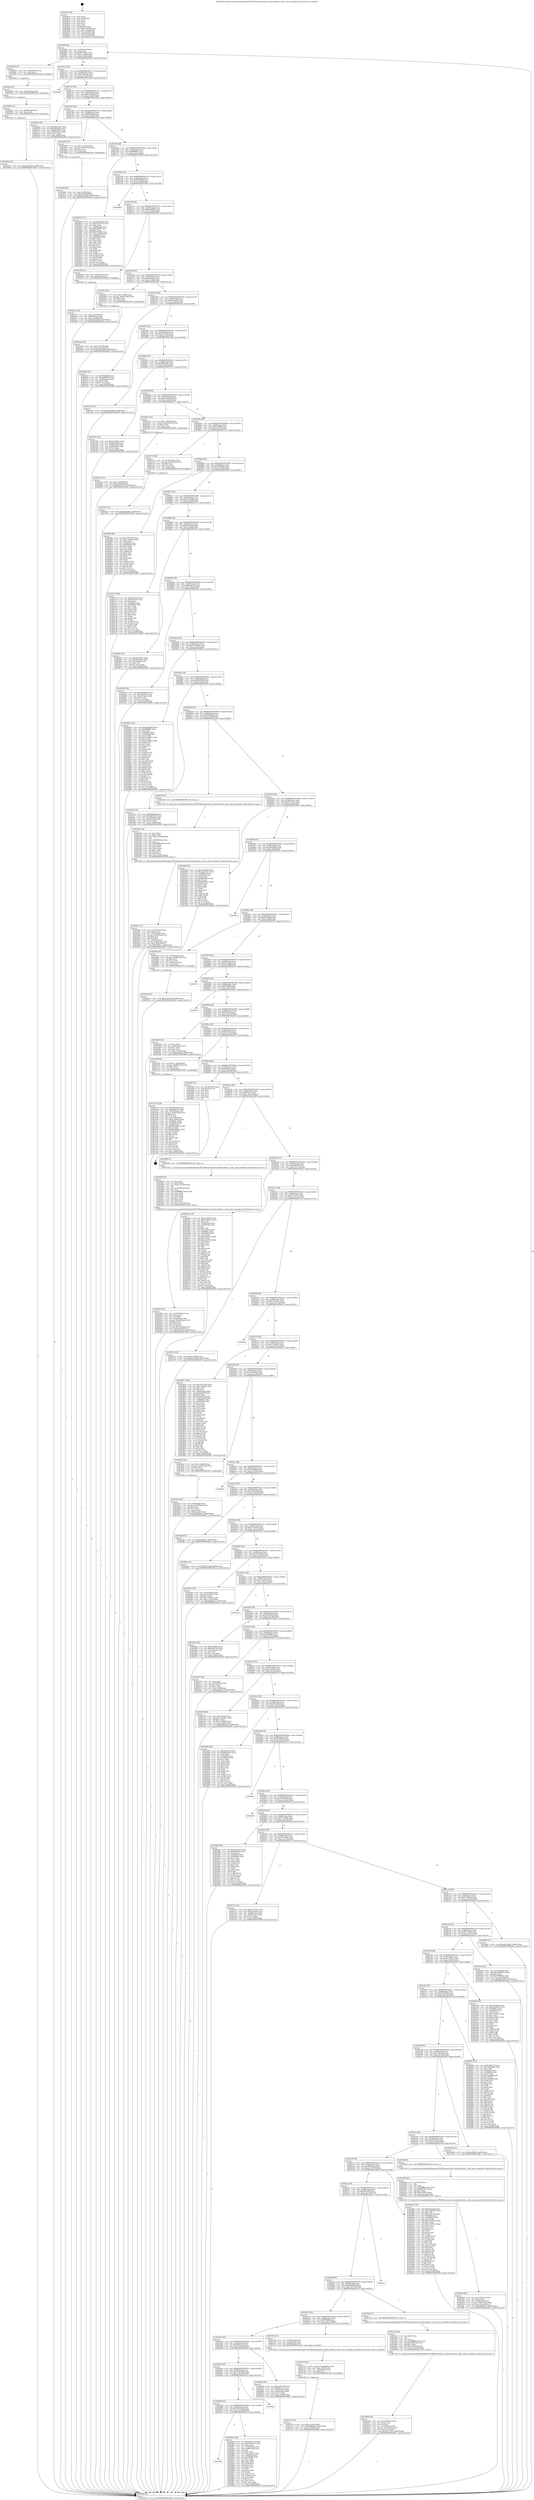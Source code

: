 digraph "0x4026c0" {
  label = "0x4026c0 (/mnt/c/Users/mathe/Desktop/tcc/POCII/binaries/extr_linuxfsisofsdir.c_isofs_name_translate_Final-ollvm.out::main(0))"
  labelloc = "t"
  node[shape=record]

  Entry [label="",width=0.3,height=0.3,shape=circle,fillcolor=black,style=filled]
  "0x4026f0" [label="{
     0x4026f0 [32]\l
     | [instrs]\l
     &nbsp;&nbsp;0x4026f0 \<+6\>: mov -0x94(%rbp),%eax\l
     &nbsp;&nbsp;0x4026f6 \<+2\>: mov %eax,%ecx\l
     &nbsp;&nbsp;0x4026f8 \<+6\>: sub $0x801724d7,%ecx\l
     &nbsp;&nbsp;0x4026fe \<+6\>: mov %eax,-0x98(%rbp)\l
     &nbsp;&nbsp;0x402704 \<+6\>: mov %ecx,-0x9c(%rbp)\l
     &nbsp;&nbsp;0x40270a \<+6\>: je 000000000040393d \<main+0x127d\>\l
  }"]
  "0x40393d" [label="{
     0x40393d [12]\l
     | [instrs]\l
     &nbsp;&nbsp;0x40393d \<+4\>: mov -0x50(%rbp),%rax\l
     &nbsp;&nbsp;0x403941 \<+3\>: mov %rax,%rdi\l
     &nbsp;&nbsp;0x403944 \<+5\>: call 0000000000401030 \<free@plt\>\l
     | [calls]\l
     &nbsp;&nbsp;0x401030 \{1\} (unknown)\l
  }"]
  "0x402710" [label="{
     0x402710 [28]\l
     | [instrs]\l
     &nbsp;&nbsp;0x402710 \<+5\>: jmp 0000000000402715 \<main+0x55\>\l
     &nbsp;&nbsp;0x402715 \<+6\>: mov -0x98(%rbp),%eax\l
     &nbsp;&nbsp;0x40271b \<+5\>: sub $0x812fb139,%eax\l
     &nbsp;&nbsp;0x402720 \<+6\>: mov %eax,-0xa0(%rbp)\l
     &nbsp;&nbsp;0x402726 \<+6\>: je 0000000000403abd \<main+0x13fd\>\l
  }"]
  Exit [label="",width=0.3,height=0.3,shape=circle,fillcolor=black,style=filled,peripheries=2]
  "0x403abd" [label="{
     0x403abd\l
  }", style=dashed]
  "0x40272c" [label="{
     0x40272c [28]\l
     | [instrs]\l
     &nbsp;&nbsp;0x40272c \<+5\>: jmp 0000000000402731 \<main+0x71\>\l
     &nbsp;&nbsp;0x402731 \<+6\>: mov -0x98(%rbp),%eax\l
     &nbsp;&nbsp;0x402737 \<+5\>: sub $0x8c0a0fef,%eax\l
     &nbsp;&nbsp;0x40273c \<+6\>: mov %eax,-0xa4(%rbp)\l
     &nbsp;&nbsp;0x402742 \<+6\>: je 000000000040320a \<main+0xb4a\>\l
  }"]
  "0x40395e" [label="{
     0x40395e [15]\l
     | [instrs]\l
     &nbsp;&nbsp;0x40395e \<+10\>: movl $0x2ef3ad7b,-0x94(%rbp)\l
     &nbsp;&nbsp;0x403968 \<+5\>: jmp 0000000000403b85 \<main+0x14c5\>\l
  }"]
  "0x40320a" [label="{
     0x40320a [30]\l
     | [instrs]\l
     &nbsp;&nbsp;0x40320a \<+5\>: mov $0xe60133a1,%eax\l
     &nbsp;&nbsp;0x40320f \<+5\>: mov $0xe06285fe,%ecx\l
     &nbsp;&nbsp;0x403214 \<+3\>: mov -0x64(%rbp),%edx\l
     &nbsp;&nbsp;0x403217 \<+3\>: cmp -0x60(%rbp),%edx\l
     &nbsp;&nbsp;0x40321a \<+3\>: cmovl %ecx,%eax\l
     &nbsp;&nbsp;0x40321d \<+6\>: mov %eax,-0x94(%rbp)\l
     &nbsp;&nbsp;0x403223 \<+5\>: jmp 0000000000403b85 \<main+0x14c5\>\l
  }"]
  "0x402748" [label="{
     0x402748 [28]\l
     | [instrs]\l
     &nbsp;&nbsp;0x402748 \<+5\>: jmp 000000000040274d \<main+0x8d\>\l
     &nbsp;&nbsp;0x40274d \<+6\>: mov -0x98(%rbp),%eax\l
     &nbsp;&nbsp;0x402753 \<+5\>: sub $0x8fd4fe0d,%eax\l
     &nbsp;&nbsp;0x402758 \<+6\>: mov %eax,-0xa8(%rbp)\l
     &nbsp;&nbsp;0x40275e \<+6\>: je 0000000000403456 \<main+0xd96\>\l
  }"]
  "0x403952" [label="{
     0x403952 [12]\l
     | [instrs]\l
     &nbsp;&nbsp;0x403952 \<+4\>: mov -0x80(%rbp),%rax\l
     &nbsp;&nbsp;0x403956 \<+3\>: mov %rax,%rdi\l
     &nbsp;&nbsp;0x403959 \<+5\>: call 0000000000401030 \<free@plt\>\l
     | [calls]\l
     &nbsp;&nbsp;0x401030 \{1\} (unknown)\l
  }"]
  "0x403456" [label="{
     0x403456 [23]\l
     | [instrs]\l
     &nbsp;&nbsp;0x403456 \<+7\>: movl $0x1,-0x78(%rbp)\l
     &nbsp;&nbsp;0x40345d \<+4\>: movslq -0x78(%rbp),%rax\l
     &nbsp;&nbsp;0x403461 \<+4\>: shl $0x2,%rax\l
     &nbsp;&nbsp;0x403465 \<+3\>: mov %rax,%rdi\l
     &nbsp;&nbsp;0x403468 \<+5\>: call 0000000000401050 \<malloc@plt\>\l
     | [calls]\l
     &nbsp;&nbsp;0x401050 \{1\} (unknown)\l
  }"]
  "0x402764" [label="{
     0x402764 [28]\l
     | [instrs]\l
     &nbsp;&nbsp;0x402764 \<+5\>: jmp 0000000000402769 \<main+0xa9\>\l
     &nbsp;&nbsp;0x402769 \<+6\>: mov -0x98(%rbp),%eax\l
     &nbsp;&nbsp;0x40276f \<+5\>: sub $0x8fff6965,%eax\l
     &nbsp;&nbsp;0x402774 \<+6\>: mov %eax,-0xac(%rbp)\l
     &nbsp;&nbsp;0x40277a \<+6\>: je 00000000004038bd \<main+0x11fd\>\l
  }"]
  "0x403949" [label="{
     0x403949 [9]\l
     | [instrs]\l
     &nbsp;&nbsp;0x403949 \<+4\>: mov -0x70(%rbp),%rdi\l
     &nbsp;&nbsp;0x40394d \<+5\>: call 0000000000401030 \<free@plt\>\l
     | [calls]\l
     &nbsp;&nbsp;0x401030 \{1\} (unknown)\l
  }"]
  "0x4038bd" [label="{
     0x4038bd [113]\l
     | [instrs]\l
     &nbsp;&nbsp;0x4038bd \<+5\>: mov $0xe89e9ddd,%eax\l
     &nbsp;&nbsp;0x4038c2 \<+5\>: mov $0x1d710e76,%ecx\l
     &nbsp;&nbsp;0x4038c7 \<+2\>: xor %edx,%edx\l
     &nbsp;&nbsp;0x4038c9 \<+6\>: mov -0x90(%rbp),%esi\l
     &nbsp;&nbsp;0x4038cf \<+6\>: sub $0x95329b0,%esi\l
     &nbsp;&nbsp;0x4038d5 \<+3\>: add $0x1,%esi\l
     &nbsp;&nbsp;0x4038d8 \<+6\>: add $0x95329b0,%esi\l
     &nbsp;&nbsp;0x4038de \<+6\>: mov %esi,-0x90(%rbp)\l
     &nbsp;&nbsp;0x4038e4 \<+7\>: mov 0x40605c,%esi\l
     &nbsp;&nbsp;0x4038eb \<+7\>: mov 0x406060,%edi\l
     &nbsp;&nbsp;0x4038f2 \<+3\>: sub $0x1,%edx\l
     &nbsp;&nbsp;0x4038f5 \<+3\>: mov %esi,%r8d\l
     &nbsp;&nbsp;0x4038f8 \<+3\>: add %edx,%r8d\l
     &nbsp;&nbsp;0x4038fb \<+4\>: imul %r8d,%esi\l
     &nbsp;&nbsp;0x4038ff \<+3\>: and $0x1,%esi\l
     &nbsp;&nbsp;0x403902 \<+3\>: cmp $0x0,%esi\l
     &nbsp;&nbsp;0x403905 \<+4\>: sete %r9b\l
     &nbsp;&nbsp;0x403909 \<+3\>: cmp $0xa,%edi\l
     &nbsp;&nbsp;0x40390c \<+4\>: setl %r10b\l
     &nbsp;&nbsp;0x403910 \<+3\>: mov %r9b,%r11b\l
     &nbsp;&nbsp;0x403913 \<+3\>: and %r10b,%r11b\l
     &nbsp;&nbsp;0x403916 \<+3\>: xor %r10b,%r9b\l
     &nbsp;&nbsp;0x403919 \<+3\>: or %r9b,%r11b\l
     &nbsp;&nbsp;0x40391c \<+4\>: test $0x1,%r11b\l
     &nbsp;&nbsp;0x403920 \<+3\>: cmovne %ecx,%eax\l
     &nbsp;&nbsp;0x403923 \<+6\>: mov %eax,-0x94(%rbp)\l
     &nbsp;&nbsp;0x403929 \<+5\>: jmp 0000000000403b85 \<main+0x14c5\>\l
  }"]
  "0x402780" [label="{
     0x402780 [28]\l
     | [instrs]\l
     &nbsp;&nbsp;0x402780 \<+5\>: jmp 0000000000402785 \<main+0xc5\>\l
     &nbsp;&nbsp;0x402785 \<+6\>: mov -0x98(%rbp),%eax\l
     &nbsp;&nbsp;0x40278b \<+5\>: sub $0x9bd6bf6f,%eax\l
     &nbsp;&nbsp;0x402790 \<+6\>: mov %eax,-0xb0(%rbp)\l
     &nbsp;&nbsp;0x402796 \<+6\>: je 000000000040396d \<main+0x12ad\>\l
  }"]
  "0x40381b" [label="{
     0x40381b [15]\l
     | [instrs]\l
     &nbsp;&nbsp;0x40381b \<+10\>: movl $0xd7a97450,-0x94(%rbp)\l
     &nbsp;&nbsp;0x403825 \<+5\>: jmp 0000000000403b85 \<main+0x14c5\>\l
  }"]
  "0x40396d" [label="{
     0x40396d\l
  }", style=dashed]
  "0x40279c" [label="{
     0x40279c [28]\l
     | [instrs]\l
     &nbsp;&nbsp;0x40279c \<+5\>: jmp 00000000004027a1 \<main+0xe1\>\l
     &nbsp;&nbsp;0x4027a1 \<+6\>: mov -0x98(%rbp),%eax\l
     &nbsp;&nbsp;0x4027a7 \<+5\>: sub $0x9dddd407,%eax\l
     &nbsp;&nbsp;0x4027ac \<+6\>: mov %eax,-0xb4(%rbp)\l
     &nbsp;&nbsp;0x4027b2 \<+6\>: je 0000000000402e94 \<main+0x7d4\>\l
  }"]
  "0x40378c" [label="{
     0x40378c [15]\l
     | [instrs]\l
     &nbsp;&nbsp;0x40378c \<+10\>: movl $0x2acaf3bb,-0x94(%rbp)\l
     &nbsp;&nbsp;0x403796 \<+5\>: jmp 0000000000403b85 \<main+0x14c5\>\l
  }"]
  "0x402e94" [label="{
     0x402e94 [13]\l
     | [instrs]\l
     &nbsp;&nbsp;0x402e94 \<+4\>: mov -0x40(%rbp),%rax\l
     &nbsp;&nbsp;0x402e98 \<+4\>: mov 0x8(%rax),%rdi\l
     &nbsp;&nbsp;0x402e9c \<+5\>: call 0000000000401060 \<atoi@plt\>\l
     | [calls]\l
     &nbsp;&nbsp;0x401060 \{1\} (unknown)\l
  }"]
  "0x4027b8" [label="{
     0x4027b8 [28]\l
     | [instrs]\l
     &nbsp;&nbsp;0x4027b8 \<+5\>: jmp 00000000004027bd \<main+0xfd\>\l
     &nbsp;&nbsp;0x4027bd \<+6\>: mov -0x98(%rbp),%eax\l
     &nbsp;&nbsp;0x4027c3 \<+5\>: sub $0xa623f40c,%eax\l
     &nbsp;&nbsp;0x4027c8 \<+6\>: mov %eax,-0xb8(%rbp)\l
     &nbsp;&nbsp;0x4027ce \<+6\>: je 0000000000403391 \<main+0xcd1\>\l
  }"]
  "0x403732" [label="{
     0x403732 [31]\l
     | [instrs]\l
     &nbsp;&nbsp;0x403732 \<+10\>: movl $0x0,-0x8c(%rbp)\l
     &nbsp;&nbsp;0x40373c \<+10\>: movl $0xaf89aa63,-0x94(%rbp)\l
     &nbsp;&nbsp;0x403746 \<+6\>: mov %eax,-0x1a8(%rbp)\l
     &nbsp;&nbsp;0x40374c \<+5\>: jmp 0000000000403b85 \<main+0x14c5\>\l
  }"]
  "0x403391" [label="{
     0x403391 [23]\l
     | [instrs]\l
     &nbsp;&nbsp;0x403391 \<+7\>: movl $0x1,-0x68(%rbp)\l
     &nbsp;&nbsp;0x403398 \<+4\>: movslq -0x68(%rbp),%rax\l
     &nbsp;&nbsp;0x40339c \<+4\>: shl $0x0,%rax\l
     &nbsp;&nbsp;0x4033a0 \<+3\>: mov %rax,%rdi\l
     &nbsp;&nbsp;0x4033a3 \<+5\>: call 0000000000401050 \<malloc@plt\>\l
     | [calls]\l
     &nbsp;&nbsp;0x401050 \{1\} (unknown)\l
  }"]
  "0x4027d4" [label="{
     0x4027d4 [28]\l
     | [instrs]\l
     &nbsp;&nbsp;0x4027d4 \<+5\>: jmp 00000000004027d9 \<main+0x119\>\l
     &nbsp;&nbsp;0x4027d9 \<+6\>: mov -0x98(%rbp),%eax\l
     &nbsp;&nbsp;0x4027df \<+5\>: sub $0xa9ade29b,%eax\l
     &nbsp;&nbsp;0x4027e4 \<+6\>: mov %eax,-0xbc(%rbp)\l
     &nbsp;&nbsp;0x4027ea \<+6\>: je 0000000000402eb9 \<main+0x7f9\>\l
  }"]
  "0x403715" [label="{
     0x403715 [29]\l
     | [instrs]\l
     &nbsp;&nbsp;0x403715 \<+10\>: movabs $0x4040b6,%rdi\l
     &nbsp;&nbsp;0x40371f \<+6\>: mov %eax,-0x88(%rbp)\l
     &nbsp;&nbsp;0x403725 \<+6\>: mov -0x88(%rbp),%esi\l
     &nbsp;&nbsp;0x40372b \<+2\>: mov $0x0,%al\l
     &nbsp;&nbsp;0x40372d \<+5\>: call 0000000000401040 \<printf@plt\>\l
     | [calls]\l
     &nbsp;&nbsp;0x401040 \{1\} (unknown)\l
  }"]
  "0x402eb9" [label="{
     0x402eb9 [30]\l
     | [instrs]\l
     &nbsp;&nbsp;0x402eb9 \<+5\>: mov $0x9bd6bf6f,%eax\l
     &nbsp;&nbsp;0x402ebe \<+5\>: mov $0xb2059204,%ecx\l
     &nbsp;&nbsp;0x402ec3 \<+3\>: mov -0x28(%rbp),%edx\l
     &nbsp;&nbsp;0x402ec6 \<+3\>: cmp $0x0,%edx\l
     &nbsp;&nbsp;0x402ec9 \<+3\>: cmove %ecx,%eax\l
     &nbsp;&nbsp;0x402ecc \<+6\>: mov %eax,-0x94(%rbp)\l
     &nbsp;&nbsp;0x402ed2 \<+5\>: jmp 0000000000403b85 \<main+0x14c5\>\l
  }"]
  "0x4027f0" [label="{
     0x4027f0 [28]\l
     | [instrs]\l
     &nbsp;&nbsp;0x4027f0 \<+5\>: jmp 00000000004027f5 \<main+0x135\>\l
     &nbsp;&nbsp;0x4027f5 \<+6\>: mov -0x98(%rbp),%eax\l
     &nbsp;&nbsp;0x4027fb \<+5\>: sub $0xadcf4c92,%eax\l
     &nbsp;&nbsp;0x402800 \<+6\>: mov %eax,-0xc0(%rbp)\l
     &nbsp;&nbsp;0x402806 \<+6\>: je 00000000004031fb \<main+0xb3b\>\l
  }"]
  "0x4035d5" [label="{
     0x4035d5 [38]\l
     | [instrs]\l
     &nbsp;&nbsp;0x4035d5 \<+6\>: mov -0x1a4(%rbp),%ecx\l
     &nbsp;&nbsp;0x4035db \<+3\>: imul %eax,%ecx\l
     &nbsp;&nbsp;0x4035de \<+4\>: mov -0x80(%rbp),%rsi\l
     &nbsp;&nbsp;0x4035e2 \<+7\>: movslq -0x84(%rbp),%rdi\l
     &nbsp;&nbsp;0x4035e9 \<+3\>: mov %ecx,(%rsi,%rdi,4)\l
     &nbsp;&nbsp;0x4035ec \<+10\>: movl $0xc999f522,-0x94(%rbp)\l
     &nbsp;&nbsp;0x4035f6 \<+5\>: jmp 0000000000403b85 \<main+0x14c5\>\l
  }"]
  "0x4031fb" [label="{
     0x4031fb [15]\l
     | [instrs]\l
     &nbsp;&nbsp;0x4031fb \<+10\>: movl $0x8c0a0fef,-0x94(%rbp)\l
     &nbsp;&nbsp;0x403205 \<+5\>: jmp 0000000000403b85 \<main+0x14c5\>\l
  }"]
  "0x40280c" [label="{
     0x40280c [28]\l
     | [instrs]\l
     &nbsp;&nbsp;0x40280c \<+5\>: jmp 0000000000402811 \<main+0x151\>\l
     &nbsp;&nbsp;0x402811 \<+6\>: mov -0x98(%rbp),%eax\l
     &nbsp;&nbsp;0x402817 \<+5\>: sub $0xaf89aa63,%eax\l
     &nbsp;&nbsp;0x40281c \<+6\>: mov %eax,-0xc4(%rbp)\l
     &nbsp;&nbsp;0x402822 \<+6\>: je 0000000000403751 \<main+0x1091\>\l
  }"]
  "0x4035ad" [label="{
     0x4035ad [40]\l
     | [instrs]\l
     &nbsp;&nbsp;0x4035ad \<+5\>: mov $0x2,%ecx\l
     &nbsp;&nbsp;0x4035b2 \<+1\>: cltd\l
     &nbsp;&nbsp;0x4035b3 \<+2\>: idiv %ecx\l
     &nbsp;&nbsp;0x4035b5 \<+6\>: imul $0xfffffffe,%edx,%ecx\l
     &nbsp;&nbsp;0x4035bb \<+6\>: sub $0xb0e59fc3,%ecx\l
     &nbsp;&nbsp;0x4035c1 \<+3\>: add $0x1,%ecx\l
     &nbsp;&nbsp;0x4035c4 \<+6\>: add $0xb0e59fc3,%ecx\l
     &nbsp;&nbsp;0x4035ca \<+6\>: mov %ecx,-0x1a4(%rbp)\l
     &nbsp;&nbsp;0x4035d0 \<+5\>: call 0000000000401160 \<next_i\>\l
     | [calls]\l
     &nbsp;&nbsp;0x401160 \{1\} (/mnt/c/Users/mathe/Desktop/tcc/POCII/binaries/extr_linuxfsisofsdir.c_isofs_name_translate_Final-ollvm.out::next_i)\l
  }"]
  "0x403751" [label="{
     0x403751 [33]\l
     | [instrs]\l
     &nbsp;&nbsp;0x403751 \<+5\>: mov $0x1473201e,%eax\l
     &nbsp;&nbsp;0x403756 \<+5\>: mov $0xbbecf98a,%ecx\l
     &nbsp;&nbsp;0x40375b \<+6\>: mov -0x8c(%rbp),%edx\l
     &nbsp;&nbsp;0x403761 \<+3\>: cmp -0x48(%rbp),%edx\l
     &nbsp;&nbsp;0x403764 \<+3\>: cmovl %ecx,%eax\l
     &nbsp;&nbsp;0x403767 \<+6\>: mov %eax,-0x94(%rbp)\l
     &nbsp;&nbsp;0x40376d \<+5\>: jmp 0000000000403b85 \<main+0x14c5\>\l
  }"]
  "0x402828" [label="{
     0x402828 [28]\l
     | [instrs]\l
     &nbsp;&nbsp;0x402828 \<+5\>: jmp 000000000040282d \<main+0x16d\>\l
     &nbsp;&nbsp;0x40282d \<+6\>: mov -0x98(%rbp),%eax\l
     &nbsp;&nbsp;0x402833 \<+5\>: sub $0xb2059204,%eax\l
     &nbsp;&nbsp;0x402838 \<+6\>: mov %eax,-0xc8(%rbp)\l
     &nbsp;&nbsp;0x40283e \<+6\>: je 0000000000402ed7 \<main+0x817\>\l
  }"]
  "0x40346d" [label="{
     0x40346d [29]\l
     | [instrs]\l
     &nbsp;&nbsp;0x40346d \<+4\>: mov %rax,-0x80(%rbp)\l
     &nbsp;&nbsp;0x403471 \<+10\>: movl $0x0,-0x84(%rbp)\l
     &nbsp;&nbsp;0x40347b \<+10\>: movl $0x36112662,-0x94(%rbp)\l
     &nbsp;&nbsp;0x403485 \<+5\>: jmp 0000000000403b85 \<main+0x14c5\>\l
  }"]
  "0x402ed7" [label="{
     0x402ed7 [23]\l
     | [instrs]\l
     &nbsp;&nbsp;0x402ed7 \<+7\>: movl $0x1,-0x48(%rbp)\l
     &nbsp;&nbsp;0x402ede \<+4\>: movslq -0x48(%rbp),%rax\l
     &nbsp;&nbsp;0x402ee2 \<+4\>: shl $0x4,%rax\l
     &nbsp;&nbsp;0x402ee6 \<+3\>: mov %rax,%rdi\l
     &nbsp;&nbsp;0x402ee9 \<+5\>: call 0000000000401050 \<malloc@plt\>\l
     | [calls]\l
     &nbsp;&nbsp;0x401050 \{1\} (unknown)\l
  }"]
  "0x402844" [label="{
     0x402844 [28]\l
     | [instrs]\l
     &nbsp;&nbsp;0x402844 \<+5\>: jmp 0000000000402849 \<main+0x189\>\l
     &nbsp;&nbsp;0x402849 \<+6\>: mov -0x98(%rbp),%eax\l
     &nbsp;&nbsp;0x40284f \<+5\>: sub $0xbbecf98a,%eax\l
     &nbsp;&nbsp;0x402854 \<+6\>: mov %eax,-0xcc(%rbp)\l
     &nbsp;&nbsp;0x40285a \<+6\>: je 0000000000403772 \<main+0x10b2\>\l
  }"]
  "0x40340d" [label="{
     0x40340d [39]\l
     | [instrs]\l
     &nbsp;&nbsp;0x40340d \<+6\>: mov -0x1a0(%rbp),%ecx\l
     &nbsp;&nbsp;0x403413 \<+3\>: imul %eax,%ecx\l
     &nbsp;&nbsp;0x403416 \<+3\>: mov %cl,%sil\l
     &nbsp;&nbsp;0x403419 \<+4\>: mov -0x70(%rbp),%rdi\l
     &nbsp;&nbsp;0x40341d \<+4\>: movslq -0x74(%rbp),%r8\l
     &nbsp;&nbsp;0x403421 \<+4\>: mov %sil,(%rdi,%r8,1)\l
     &nbsp;&nbsp;0x403425 \<+10\>: movl $0x3bc714b5,-0x94(%rbp)\l
     &nbsp;&nbsp;0x40342f \<+5\>: jmp 0000000000403b85 \<main+0x14c5\>\l
  }"]
  "0x403772" [label="{
     0x403772 [26]\l
     | [instrs]\l
     &nbsp;&nbsp;0x403772 \<+4\>: mov -0x50(%rbp),%rax\l
     &nbsp;&nbsp;0x403776 \<+7\>: movslq -0x8c(%rbp),%rcx\l
     &nbsp;&nbsp;0x40377d \<+4\>: shl $0x4,%rcx\l
     &nbsp;&nbsp;0x403781 \<+3\>: add %rcx,%rax\l
     &nbsp;&nbsp;0x403784 \<+3\>: mov (%rax),%rdi\l
     &nbsp;&nbsp;0x403787 \<+5\>: call 0000000000401030 \<free@plt\>\l
     | [calls]\l
     &nbsp;&nbsp;0x401030 \{1\} (unknown)\l
  }"]
  "0x402860" [label="{
     0x402860 [28]\l
     | [instrs]\l
     &nbsp;&nbsp;0x402860 \<+5\>: jmp 0000000000402865 \<main+0x1a5\>\l
     &nbsp;&nbsp;0x402865 \<+6\>: mov -0x98(%rbp),%eax\l
     &nbsp;&nbsp;0x40286b \<+5\>: sub $0xc999f522,%eax\l
     &nbsp;&nbsp;0x402870 \<+6\>: mov %eax,-0xd0(%rbp)\l
     &nbsp;&nbsp;0x402876 \<+6\>: je 00000000004035fb \<main+0xf3b\>\l
  }"]
  "0x4033e5" [label="{
     0x4033e5 [40]\l
     | [instrs]\l
     &nbsp;&nbsp;0x4033e5 \<+5\>: mov $0x2,%ecx\l
     &nbsp;&nbsp;0x4033ea \<+1\>: cltd\l
     &nbsp;&nbsp;0x4033eb \<+2\>: idiv %ecx\l
     &nbsp;&nbsp;0x4033ed \<+6\>: imul $0xfffffffe,%edx,%ecx\l
     &nbsp;&nbsp;0x4033f3 \<+6\>: sub $0x1d0d126e,%ecx\l
     &nbsp;&nbsp;0x4033f9 \<+3\>: add $0x1,%ecx\l
     &nbsp;&nbsp;0x4033fc \<+6\>: add $0x1d0d126e,%ecx\l
     &nbsp;&nbsp;0x403402 \<+6\>: mov %ecx,-0x1a0(%rbp)\l
     &nbsp;&nbsp;0x403408 \<+5\>: call 0000000000401160 \<next_i\>\l
     | [calls]\l
     &nbsp;&nbsp;0x401160 \{1\} (/mnt/c/Users/mathe/Desktop/tcc/POCII/binaries/extr_linuxfsisofsdir.c_isofs_name_translate_Final-ollvm.out::next_i)\l
  }"]
  "0x4035fb" [label="{
     0x4035fb [86]\l
     | [instrs]\l
     &nbsp;&nbsp;0x4035fb \<+5\>: mov $0x7f197300,%eax\l
     &nbsp;&nbsp;0x403600 \<+5\>: mov $0x1543dfe2,%ecx\l
     &nbsp;&nbsp;0x403605 \<+2\>: xor %edx,%edx\l
     &nbsp;&nbsp;0x403607 \<+7\>: mov 0x40605c,%esi\l
     &nbsp;&nbsp;0x40360e \<+7\>: mov 0x406060,%edi\l
     &nbsp;&nbsp;0x403615 \<+3\>: sub $0x1,%edx\l
     &nbsp;&nbsp;0x403618 \<+3\>: mov %esi,%r8d\l
     &nbsp;&nbsp;0x40361b \<+3\>: add %edx,%r8d\l
     &nbsp;&nbsp;0x40361e \<+4\>: imul %r8d,%esi\l
     &nbsp;&nbsp;0x403622 \<+3\>: and $0x1,%esi\l
     &nbsp;&nbsp;0x403625 \<+3\>: cmp $0x0,%esi\l
     &nbsp;&nbsp;0x403628 \<+4\>: sete %r9b\l
     &nbsp;&nbsp;0x40362c \<+3\>: cmp $0xa,%edi\l
     &nbsp;&nbsp;0x40362f \<+4\>: setl %r10b\l
     &nbsp;&nbsp;0x403633 \<+3\>: mov %r9b,%r11b\l
     &nbsp;&nbsp;0x403636 \<+3\>: and %r10b,%r11b\l
     &nbsp;&nbsp;0x403639 \<+3\>: xor %r10b,%r9b\l
     &nbsp;&nbsp;0x40363c \<+3\>: or %r9b,%r11b\l
     &nbsp;&nbsp;0x40363f \<+4\>: test $0x1,%r11b\l
     &nbsp;&nbsp;0x403643 \<+3\>: cmovne %ecx,%eax\l
     &nbsp;&nbsp;0x403646 \<+6\>: mov %eax,-0x94(%rbp)\l
     &nbsp;&nbsp;0x40364c \<+5\>: jmp 0000000000403b85 \<main+0x14c5\>\l
  }"]
  "0x40287c" [label="{
     0x40287c [28]\l
     | [instrs]\l
     &nbsp;&nbsp;0x40287c \<+5\>: jmp 0000000000402881 \<main+0x1c1\>\l
     &nbsp;&nbsp;0x402881 \<+6\>: mov -0x98(%rbp),%eax\l
     &nbsp;&nbsp;0x402887 \<+5\>: sub $0xca225386,%eax\l
     &nbsp;&nbsp;0x40288c \<+6\>: mov %eax,-0xd4(%rbp)\l
     &nbsp;&nbsp;0x402892 \<+6\>: je 0000000000403110 \<main+0xa50\>\l
  }"]
  "0x4033a8" [label="{
     0x4033a8 [26]\l
     | [instrs]\l
     &nbsp;&nbsp;0x4033a8 \<+4\>: mov %rax,-0x70(%rbp)\l
     &nbsp;&nbsp;0x4033ac \<+7\>: movl $0x0,-0x74(%rbp)\l
     &nbsp;&nbsp;0x4033b3 \<+10\>: movl $0xd85502f6,-0x94(%rbp)\l
     &nbsp;&nbsp;0x4033bd \<+5\>: jmp 0000000000403b85 \<main+0x14c5\>\l
  }"]
  "0x403110" [label="{
     0x403110 [86]\l
     | [instrs]\l
     &nbsp;&nbsp;0x403110 \<+5\>: mov $0x58ac467f,%eax\l
     &nbsp;&nbsp;0x403115 \<+5\>: mov $0x6ab7362,%ecx\l
     &nbsp;&nbsp;0x40311a \<+2\>: xor %edx,%edx\l
     &nbsp;&nbsp;0x40311c \<+7\>: mov 0x40605c,%esi\l
     &nbsp;&nbsp;0x403123 \<+7\>: mov 0x406060,%edi\l
     &nbsp;&nbsp;0x40312a \<+3\>: sub $0x1,%edx\l
     &nbsp;&nbsp;0x40312d \<+3\>: mov %esi,%r8d\l
     &nbsp;&nbsp;0x403130 \<+3\>: add %edx,%r8d\l
     &nbsp;&nbsp;0x403133 \<+4\>: imul %r8d,%esi\l
     &nbsp;&nbsp;0x403137 \<+3\>: and $0x1,%esi\l
     &nbsp;&nbsp;0x40313a \<+3\>: cmp $0x0,%esi\l
     &nbsp;&nbsp;0x40313d \<+4\>: sete %r9b\l
     &nbsp;&nbsp;0x403141 \<+3\>: cmp $0xa,%edi\l
     &nbsp;&nbsp;0x403144 \<+4\>: setl %r10b\l
     &nbsp;&nbsp;0x403148 \<+3\>: mov %r9b,%r11b\l
     &nbsp;&nbsp;0x40314b \<+3\>: and %r10b,%r11b\l
     &nbsp;&nbsp;0x40314e \<+3\>: xor %r10b,%r9b\l
     &nbsp;&nbsp;0x403151 \<+3\>: or %r9b,%r11b\l
     &nbsp;&nbsp;0x403154 \<+4\>: test $0x1,%r11b\l
     &nbsp;&nbsp;0x403158 \<+3\>: cmovne %ecx,%eax\l
     &nbsp;&nbsp;0x40315b \<+6\>: mov %eax,-0x94(%rbp)\l
     &nbsp;&nbsp;0x403161 \<+5\>: jmp 0000000000403b85 \<main+0x14c5\>\l
  }"]
  "0x402898" [label="{
     0x402898 [28]\l
     | [instrs]\l
     &nbsp;&nbsp;0x402898 \<+5\>: jmp 000000000040289d \<main+0x1dd\>\l
     &nbsp;&nbsp;0x40289d \<+6\>: mov -0x98(%rbp),%eax\l
     &nbsp;&nbsp;0x4028a3 \<+5\>: sub $0xd0333ca3,%eax\l
     &nbsp;&nbsp;0x4028a8 \<+6\>: mov %eax,-0xd8(%rbp)\l
     &nbsp;&nbsp;0x4028ae \<+6\>: je 0000000000403005 \<main+0x945\>\l
  }"]
  "0x403261" [label="{
     0x403261 [51]\l
     | [instrs]\l
     &nbsp;&nbsp;0x403261 \<+6\>: mov -0x19c(%rbp),%ecx\l
     &nbsp;&nbsp;0x403267 \<+3\>: imul %eax,%ecx\l
     &nbsp;&nbsp;0x40326a \<+4\>: mov -0x50(%rbp),%r8\l
     &nbsp;&nbsp;0x40326e \<+4\>: movslq -0x54(%rbp),%r9\l
     &nbsp;&nbsp;0x403272 \<+4\>: shl $0x4,%r9\l
     &nbsp;&nbsp;0x403276 \<+3\>: add %r9,%r8\l
     &nbsp;&nbsp;0x403279 \<+4\>: mov 0x8(%r8),%r8\l
     &nbsp;&nbsp;0x40327d \<+4\>: movslq -0x64(%rbp),%r9\l
     &nbsp;&nbsp;0x403281 \<+4\>: mov %ecx,(%r8,%r9,4)\l
     &nbsp;&nbsp;0x403285 \<+10\>: movl $0x367f6c1,-0x94(%rbp)\l
     &nbsp;&nbsp;0x40328f \<+5\>: jmp 0000000000403b85 \<main+0x14c5\>\l
  }"]
  "0x403005" [label="{
     0x403005 [30]\l
     | [instrs]\l
     &nbsp;&nbsp;0x403005 \<+5\>: mov $0xa623f40c,%eax\l
     &nbsp;&nbsp;0x40300a \<+5\>: mov $0x1622a4cb,%ecx\l
     &nbsp;&nbsp;0x40300f \<+3\>: mov -0x22(%rbp),%dl\l
     &nbsp;&nbsp;0x403012 \<+3\>: test $0x1,%dl\l
     &nbsp;&nbsp;0x403015 \<+3\>: cmovne %ecx,%eax\l
     &nbsp;&nbsp;0x403018 \<+6\>: mov %eax,-0x94(%rbp)\l
     &nbsp;&nbsp;0x40301e \<+5\>: jmp 0000000000403b85 \<main+0x14c5\>\l
  }"]
  "0x4028b4" [label="{
     0x4028b4 [28]\l
     | [instrs]\l
     &nbsp;&nbsp;0x4028b4 \<+5\>: jmp 00000000004028b9 \<main+0x1f9\>\l
     &nbsp;&nbsp;0x4028b9 \<+6\>: mov -0x98(%rbp),%eax\l
     &nbsp;&nbsp;0x4028bf \<+5\>: sub $0xd62ad1e3,%eax\l
     &nbsp;&nbsp;0x4028c4 \<+6\>: mov %eax,-0xdc(%rbp)\l
     &nbsp;&nbsp;0x4028ca \<+6\>: je 0000000000402daa \<main+0x6ea\>\l
  }"]
  "0x40322d" [label="{
     0x40322d [52]\l
     | [instrs]\l
     &nbsp;&nbsp;0x40322d \<+2\>: xor %ecx,%ecx\l
     &nbsp;&nbsp;0x40322f \<+5\>: mov $0x2,%edx\l
     &nbsp;&nbsp;0x403234 \<+6\>: mov %edx,-0x198(%rbp)\l
     &nbsp;&nbsp;0x40323a \<+1\>: cltd\l
     &nbsp;&nbsp;0x40323b \<+6\>: mov -0x198(%rbp),%esi\l
     &nbsp;&nbsp;0x403241 \<+2\>: idiv %esi\l
     &nbsp;&nbsp;0x403243 \<+6\>: imul $0xfffffffe,%edx,%edx\l
     &nbsp;&nbsp;0x403249 \<+2\>: mov %ecx,%edi\l
     &nbsp;&nbsp;0x40324b \<+2\>: sub %edx,%edi\l
     &nbsp;&nbsp;0x40324d \<+2\>: mov %ecx,%edx\l
     &nbsp;&nbsp;0x40324f \<+3\>: sub $0x1,%edx\l
     &nbsp;&nbsp;0x403252 \<+2\>: add %edx,%edi\l
     &nbsp;&nbsp;0x403254 \<+2\>: sub %edi,%ecx\l
     &nbsp;&nbsp;0x403256 \<+6\>: mov %ecx,-0x19c(%rbp)\l
     &nbsp;&nbsp;0x40325c \<+5\>: call 0000000000401160 \<next_i\>\l
     | [calls]\l
     &nbsp;&nbsp;0x401160 \{1\} (/mnt/c/Users/mathe/Desktop/tcc/POCII/binaries/extr_linuxfsisofsdir.c_isofs_name_translate_Final-ollvm.out::next_i)\l
  }"]
  "0x402daa" [label="{
     0x402daa [30]\l
     | [instrs]\l
     &nbsp;&nbsp;0x402daa \<+5\>: mov $0x9dddd407,%eax\l
     &nbsp;&nbsp;0x402daf \<+5\>: mov $0x14be23fc,%ecx\l
     &nbsp;&nbsp;0x402db4 \<+3\>: mov -0x2c(%rbp),%edx\l
     &nbsp;&nbsp;0x402db7 \<+3\>: cmp $0x2,%edx\l
     &nbsp;&nbsp;0x402dba \<+3\>: cmovne %ecx,%eax\l
     &nbsp;&nbsp;0x402dbd \<+6\>: mov %eax,-0x94(%rbp)\l
     &nbsp;&nbsp;0x402dc3 \<+5\>: jmp 0000000000403b85 \<main+0x14c5\>\l
  }"]
  "0x4028d0" [label="{
     0x4028d0 [28]\l
     | [instrs]\l
     &nbsp;&nbsp;0x4028d0 \<+5\>: jmp 00000000004028d5 \<main+0x215\>\l
     &nbsp;&nbsp;0x4028d5 \<+6\>: mov -0x98(%rbp),%eax\l
     &nbsp;&nbsp;0x4028db \<+5\>: sub $0xd7a97450,%eax\l
     &nbsp;&nbsp;0x4028e0 \<+6\>: mov %eax,-0xe0(%rbp)\l
     &nbsp;&nbsp;0x4028e6 \<+6\>: je 000000000040382a \<main+0x116a\>\l
  }"]
  "0x403b85" [label="{
     0x403b85 [5]\l
     | [instrs]\l
     &nbsp;&nbsp;0x403b85 \<+5\>: jmp 00000000004026f0 \<main+0x30\>\l
  }"]
  "0x4026c0" [label="{
     0x4026c0 [48]\l
     | [instrs]\l
     &nbsp;&nbsp;0x4026c0 \<+1\>: push %rbp\l
     &nbsp;&nbsp;0x4026c1 \<+3\>: mov %rsp,%rbp\l
     &nbsp;&nbsp;0x4026c4 \<+2\>: push %r15\l
     &nbsp;&nbsp;0x4026c6 \<+2\>: push %r14\l
     &nbsp;&nbsp;0x4026c8 \<+2\>: push %r12\l
     &nbsp;&nbsp;0x4026ca \<+1\>: push %rbx\l
     &nbsp;&nbsp;0x4026cb \<+7\>: sub $0x190,%rsp\l
     &nbsp;&nbsp;0x4026d2 \<+7\>: movl $0x0,-0x30(%rbp)\l
     &nbsp;&nbsp;0x4026d9 \<+3\>: mov %edi,-0x34(%rbp)\l
     &nbsp;&nbsp;0x4026dc \<+4\>: mov %rsi,-0x40(%rbp)\l
     &nbsp;&nbsp;0x4026e0 \<+3\>: mov -0x34(%rbp),%edi\l
     &nbsp;&nbsp;0x4026e3 \<+3\>: mov %edi,-0x2c(%rbp)\l
     &nbsp;&nbsp;0x4026e6 \<+10\>: movl $0xd62ad1e3,-0x94(%rbp)\l
  }"]
  "0x402ea1" [label="{
     0x402ea1 [24]\l
     | [instrs]\l
     &nbsp;&nbsp;0x402ea1 \<+3\>: mov %eax,-0x44(%rbp)\l
     &nbsp;&nbsp;0x402ea4 \<+3\>: mov -0x44(%rbp),%eax\l
     &nbsp;&nbsp;0x402ea7 \<+3\>: mov %eax,-0x28(%rbp)\l
     &nbsp;&nbsp;0x402eaa \<+10\>: movl $0xa9ade29b,-0x94(%rbp)\l
     &nbsp;&nbsp;0x402eb4 \<+5\>: jmp 0000000000403b85 \<main+0x14c5\>\l
  }"]
  "0x402eee" [label="{
     0x402eee [26]\l
     | [instrs]\l
     &nbsp;&nbsp;0x402eee \<+4\>: mov %rax,-0x50(%rbp)\l
     &nbsp;&nbsp;0x402ef2 \<+7\>: movl $0x0,-0x54(%rbp)\l
     &nbsp;&nbsp;0x402ef9 \<+10\>: movl $0x46425578,-0x94(%rbp)\l
     &nbsp;&nbsp;0x402f03 \<+5\>: jmp 0000000000403b85 \<main+0x14c5\>\l
  }"]
  "0x40317d" [label="{
     0x40317d [126]\l
     | [instrs]\l
     &nbsp;&nbsp;0x40317d \<+5\>: mov $0x58ac467f,%ecx\l
     &nbsp;&nbsp;0x403182 \<+5\>: mov $0xadcf4c92,%edx\l
     &nbsp;&nbsp;0x403187 \<+4\>: mov -0x50(%rbp),%rdi\l
     &nbsp;&nbsp;0x40318b \<+4\>: movslq -0x54(%rbp),%rsi\l
     &nbsp;&nbsp;0x40318f \<+4\>: shl $0x4,%rsi\l
     &nbsp;&nbsp;0x403193 \<+3\>: add %rsi,%rdi\l
     &nbsp;&nbsp;0x403196 \<+4\>: mov %rax,0x8(%rdi)\l
     &nbsp;&nbsp;0x40319a \<+7\>: movl $0x0,-0x64(%rbp)\l
     &nbsp;&nbsp;0x4031a1 \<+8\>: mov 0x40605c,%r8d\l
     &nbsp;&nbsp;0x4031a9 \<+8\>: mov 0x406060,%r9d\l
     &nbsp;&nbsp;0x4031b1 \<+3\>: mov %r8d,%r10d\l
     &nbsp;&nbsp;0x4031b4 \<+7\>: sub $0x966c8884,%r10d\l
     &nbsp;&nbsp;0x4031bb \<+4\>: sub $0x1,%r10d\l
     &nbsp;&nbsp;0x4031bf \<+7\>: add $0x966c8884,%r10d\l
     &nbsp;&nbsp;0x4031c6 \<+4\>: imul %r10d,%r8d\l
     &nbsp;&nbsp;0x4031ca \<+4\>: and $0x1,%r8d\l
     &nbsp;&nbsp;0x4031ce \<+4\>: cmp $0x0,%r8d\l
     &nbsp;&nbsp;0x4031d2 \<+4\>: sete %r11b\l
     &nbsp;&nbsp;0x4031d6 \<+4\>: cmp $0xa,%r9d\l
     &nbsp;&nbsp;0x4031da \<+3\>: setl %bl\l
     &nbsp;&nbsp;0x4031dd \<+3\>: mov %r11b,%r14b\l
     &nbsp;&nbsp;0x4031e0 \<+3\>: and %bl,%r14b\l
     &nbsp;&nbsp;0x4031e3 \<+3\>: xor %bl,%r11b\l
     &nbsp;&nbsp;0x4031e6 \<+3\>: or %r11b,%r14b\l
     &nbsp;&nbsp;0x4031e9 \<+4\>: test $0x1,%r14b\l
     &nbsp;&nbsp;0x4031ed \<+3\>: cmovne %edx,%ecx\l
     &nbsp;&nbsp;0x4031f0 \<+6\>: mov %ecx,-0x94(%rbp)\l
     &nbsp;&nbsp;0x4031f6 \<+5\>: jmp 0000000000403b85 \<main+0x14c5\>\l
  }"]
  "0x40382a" [label="{
     0x40382a [147]\l
     | [instrs]\l
     &nbsp;&nbsp;0x40382a \<+5\>: mov $0xe89e9ddd,%eax\l
     &nbsp;&nbsp;0x40382f \<+5\>: mov $0x8fff6965,%ecx\l
     &nbsp;&nbsp;0x403834 \<+2\>: mov $0x1,%dl\l
     &nbsp;&nbsp;0x403836 \<+7\>: mov 0x40605c,%esi\l
     &nbsp;&nbsp;0x40383d \<+7\>: mov 0x406060,%edi\l
     &nbsp;&nbsp;0x403844 \<+3\>: mov %esi,%r8d\l
     &nbsp;&nbsp;0x403847 \<+7\>: add $0x5c7abbf2,%r8d\l
     &nbsp;&nbsp;0x40384e \<+4\>: sub $0x1,%r8d\l
     &nbsp;&nbsp;0x403852 \<+7\>: sub $0x5c7abbf2,%r8d\l
     &nbsp;&nbsp;0x403859 \<+4\>: imul %r8d,%esi\l
     &nbsp;&nbsp;0x40385d \<+3\>: and $0x1,%esi\l
     &nbsp;&nbsp;0x403860 \<+3\>: cmp $0x0,%esi\l
     &nbsp;&nbsp;0x403863 \<+4\>: sete %r9b\l
     &nbsp;&nbsp;0x403867 \<+3\>: cmp $0xa,%edi\l
     &nbsp;&nbsp;0x40386a \<+4\>: setl %r10b\l
     &nbsp;&nbsp;0x40386e \<+3\>: mov %r9b,%r11b\l
     &nbsp;&nbsp;0x403871 \<+4\>: xor $0xff,%r11b\l
     &nbsp;&nbsp;0x403875 \<+3\>: mov %r10b,%bl\l
     &nbsp;&nbsp;0x403878 \<+3\>: xor $0xff,%bl\l
     &nbsp;&nbsp;0x40387b \<+3\>: xor $0x1,%dl\l
     &nbsp;&nbsp;0x40387e \<+3\>: mov %r11b,%r14b\l
     &nbsp;&nbsp;0x403881 \<+4\>: and $0xff,%r14b\l
     &nbsp;&nbsp;0x403885 \<+3\>: and %dl,%r9b\l
     &nbsp;&nbsp;0x403888 \<+3\>: mov %bl,%r15b\l
     &nbsp;&nbsp;0x40388b \<+4\>: and $0xff,%r15b\l
     &nbsp;&nbsp;0x40388f \<+3\>: and %dl,%r10b\l
     &nbsp;&nbsp;0x403892 \<+3\>: or %r9b,%r14b\l
     &nbsp;&nbsp;0x403895 \<+3\>: or %r10b,%r15b\l
     &nbsp;&nbsp;0x403898 \<+3\>: xor %r15b,%r14b\l
     &nbsp;&nbsp;0x40389b \<+3\>: or %bl,%r11b\l
     &nbsp;&nbsp;0x40389e \<+4\>: xor $0xff,%r11b\l
     &nbsp;&nbsp;0x4038a2 \<+3\>: or $0x1,%dl\l
     &nbsp;&nbsp;0x4038a5 \<+3\>: and %dl,%r11b\l
     &nbsp;&nbsp;0x4038a8 \<+3\>: or %r11b,%r14b\l
     &nbsp;&nbsp;0x4038ab \<+4\>: test $0x1,%r14b\l
     &nbsp;&nbsp;0x4038af \<+3\>: cmovne %ecx,%eax\l
     &nbsp;&nbsp;0x4038b2 \<+6\>: mov %eax,-0x94(%rbp)\l
     &nbsp;&nbsp;0x4038b8 \<+5\>: jmp 0000000000403b85 \<main+0x14c5\>\l
  }"]
  "0x4028ec" [label="{
     0x4028ec [28]\l
     | [instrs]\l
     &nbsp;&nbsp;0x4028ec \<+5\>: jmp 00000000004028f1 \<main+0x231\>\l
     &nbsp;&nbsp;0x4028f1 \<+6\>: mov -0x98(%rbp),%eax\l
     &nbsp;&nbsp;0x4028f7 \<+5\>: sub $0xd85502f6,%eax\l
     &nbsp;&nbsp;0x4028fc \<+6\>: mov %eax,-0xe4(%rbp)\l
     &nbsp;&nbsp;0x402902 \<+6\>: je 00000000004033c2 \<main+0xd02\>\l
  }"]
  "0x4030b9" [label="{
     0x4030b9 [53]\l
     | [instrs]\l
     &nbsp;&nbsp;0x4030b9 \<+6\>: mov -0x194(%rbp),%ecx\l
     &nbsp;&nbsp;0x4030bf \<+3\>: imul %eax,%ecx\l
     &nbsp;&nbsp;0x4030c2 \<+3\>: mov %cl,%r8b\l
     &nbsp;&nbsp;0x4030c5 \<+4\>: mov -0x50(%rbp),%r9\l
     &nbsp;&nbsp;0x4030c9 \<+4\>: movslq -0x54(%rbp),%r10\l
     &nbsp;&nbsp;0x4030cd \<+4\>: shl $0x4,%r10\l
     &nbsp;&nbsp;0x4030d1 \<+3\>: add %r10,%r9\l
     &nbsp;&nbsp;0x4030d4 \<+3\>: mov (%r9),%r9\l
     &nbsp;&nbsp;0x4030d7 \<+4\>: movslq -0x5c(%rbp),%r10\l
     &nbsp;&nbsp;0x4030db \<+4\>: mov %r8b,(%r9,%r10,1)\l
     &nbsp;&nbsp;0x4030df \<+10\>: movl $0x1de2b54d,-0x94(%rbp)\l
     &nbsp;&nbsp;0x4030e9 \<+5\>: jmp 0000000000403b85 \<main+0x14c5\>\l
  }"]
  "0x4033c2" [label="{
     0x4033c2 [30]\l
     | [instrs]\l
     &nbsp;&nbsp;0x4033c2 \<+5\>: mov $0x8fd4fe0d,%eax\l
     &nbsp;&nbsp;0x4033c7 \<+5\>: mov $0x5b629202,%ecx\l
     &nbsp;&nbsp;0x4033cc \<+3\>: mov -0x74(%rbp),%edx\l
     &nbsp;&nbsp;0x4033cf \<+3\>: cmp -0x68(%rbp),%edx\l
     &nbsp;&nbsp;0x4033d2 \<+3\>: cmovl %ecx,%eax\l
     &nbsp;&nbsp;0x4033d5 \<+6\>: mov %eax,-0x94(%rbp)\l
     &nbsp;&nbsp;0x4033db \<+5\>: jmp 0000000000403b85 \<main+0x14c5\>\l
  }"]
  "0x402908" [label="{
     0x402908 [28]\l
     | [instrs]\l
     &nbsp;&nbsp;0x402908 \<+5\>: jmp 000000000040290d \<main+0x24d\>\l
     &nbsp;&nbsp;0x40290d \<+6\>: mov -0x98(%rbp),%eax\l
     &nbsp;&nbsp;0x402913 \<+5\>: sub $0xe06285fe,%eax\l
     &nbsp;&nbsp;0x402918 \<+6\>: mov %eax,-0xe8(%rbp)\l
     &nbsp;&nbsp;0x40291e \<+6\>: je 0000000000403228 \<main+0xb68\>\l
  }"]
  "0x403085" [label="{
     0x403085 [52]\l
     | [instrs]\l
     &nbsp;&nbsp;0x403085 \<+2\>: xor %ecx,%ecx\l
     &nbsp;&nbsp;0x403087 \<+5\>: mov $0x2,%edx\l
     &nbsp;&nbsp;0x40308c \<+6\>: mov %edx,-0x190(%rbp)\l
     &nbsp;&nbsp;0x403092 \<+1\>: cltd\l
     &nbsp;&nbsp;0x403093 \<+6\>: mov -0x190(%rbp),%esi\l
     &nbsp;&nbsp;0x403099 \<+2\>: idiv %esi\l
     &nbsp;&nbsp;0x40309b \<+6\>: imul $0xfffffffe,%edx,%edx\l
     &nbsp;&nbsp;0x4030a1 \<+2\>: mov %ecx,%edi\l
     &nbsp;&nbsp;0x4030a3 \<+2\>: sub %edx,%edi\l
     &nbsp;&nbsp;0x4030a5 \<+2\>: mov %ecx,%edx\l
     &nbsp;&nbsp;0x4030a7 \<+3\>: sub $0x1,%edx\l
     &nbsp;&nbsp;0x4030aa \<+2\>: add %edx,%edi\l
     &nbsp;&nbsp;0x4030ac \<+2\>: sub %edi,%ecx\l
     &nbsp;&nbsp;0x4030ae \<+6\>: mov %ecx,-0x194(%rbp)\l
     &nbsp;&nbsp;0x4030b4 \<+5\>: call 0000000000401160 \<next_i\>\l
     | [calls]\l
     &nbsp;&nbsp;0x401160 \{1\} (/mnt/c/Users/mathe/Desktop/tcc/POCII/binaries/extr_linuxfsisofsdir.c_isofs_name_translate_Final-ollvm.out::next_i)\l
  }"]
  "0x403228" [label="{
     0x403228 [5]\l
     | [instrs]\l
     &nbsp;&nbsp;0x403228 \<+5\>: call 0000000000401160 \<next_i\>\l
     | [calls]\l
     &nbsp;&nbsp;0x401160 \{1\} (/mnt/c/Users/mathe/Desktop/tcc/POCII/binaries/extr_linuxfsisofsdir.c_isofs_name_translate_Final-ollvm.out::next_i)\l
  }"]
  "0x402924" [label="{
     0x402924 [28]\l
     | [instrs]\l
     &nbsp;&nbsp;0x402924 \<+5\>: jmp 0000000000402929 \<main+0x269\>\l
     &nbsp;&nbsp;0x402929 \<+6\>: mov -0x98(%rbp),%eax\l
     &nbsp;&nbsp;0x40292f \<+5\>: sub $0xe60133a1,%eax\l
     &nbsp;&nbsp;0x402934 \<+6\>: mov %eax,-0xec(%rbp)\l
     &nbsp;&nbsp;0x40293a \<+6\>: je 00000000004032b0 \<main+0xbf0\>\l
  }"]
  "0x40303a" [label="{
     0x40303a [40]\l
     | [instrs]\l
     &nbsp;&nbsp;0x40303a \<+4\>: mov -0x50(%rbp),%rdi\l
     &nbsp;&nbsp;0x40303e \<+4\>: movslq -0x54(%rbp),%rcx\l
     &nbsp;&nbsp;0x403042 \<+4\>: shl $0x4,%rcx\l
     &nbsp;&nbsp;0x403046 \<+3\>: add %rcx,%rdi\l
     &nbsp;&nbsp;0x403049 \<+3\>: mov %rax,(%rdi)\l
     &nbsp;&nbsp;0x40304c \<+7\>: movl $0x0,-0x5c(%rbp)\l
     &nbsp;&nbsp;0x403053 \<+10\>: movl $0x648f2dc2,-0x94(%rbp)\l
     &nbsp;&nbsp;0x40305d \<+5\>: jmp 0000000000403b85 \<main+0x14c5\>\l
  }"]
  "0x4032b0" [label="{
     0x4032b0 [91]\l
     | [instrs]\l
     &nbsp;&nbsp;0x4032b0 \<+5\>: mov $0x18ec6fa9,%eax\l
     &nbsp;&nbsp;0x4032b5 \<+5\>: mov $0x3e13d211,%ecx\l
     &nbsp;&nbsp;0x4032ba \<+7\>: mov 0x40605c,%edx\l
     &nbsp;&nbsp;0x4032c1 \<+7\>: mov 0x406060,%esi\l
     &nbsp;&nbsp;0x4032c8 \<+2\>: mov %edx,%edi\l
     &nbsp;&nbsp;0x4032ca \<+6\>: sub $0x6db7d831,%edi\l
     &nbsp;&nbsp;0x4032d0 \<+3\>: sub $0x1,%edi\l
     &nbsp;&nbsp;0x4032d3 \<+6\>: add $0x6db7d831,%edi\l
     &nbsp;&nbsp;0x4032d9 \<+3\>: imul %edi,%edx\l
     &nbsp;&nbsp;0x4032dc \<+3\>: and $0x1,%edx\l
     &nbsp;&nbsp;0x4032df \<+3\>: cmp $0x0,%edx\l
     &nbsp;&nbsp;0x4032e2 \<+4\>: sete %r8b\l
     &nbsp;&nbsp;0x4032e6 \<+3\>: cmp $0xa,%esi\l
     &nbsp;&nbsp;0x4032e9 \<+4\>: setl %r9b\l
     &nbsp;&nbsp;0x4032ed \<+3\>: mov %r8b,%r10b\l
     &nbsp;&nbsp;0x4032f0 \<+3\>: and %r9b,%r10b\l
     &nbsp;&nbsp;0x4032f3 \<+3\>: xor %r9b,%r8b\l
     &nbsp;&nbsp;0x4032f6 \<+3\>: or %r8b,%r10b\l
     &nbsp;&nbsp;0x4032f9 \<+4\>: test $0x1,%r10b\l
     &nbsp;&nbsp;0x4032fd \<+3\>: cmovne %ecx,%eax\l
     &nbsp;&nbsp;0x403300 \<+6\>: mov %eax,-0x94(%rbp)\l
     &nbsp;&nbsp;0x403306 \<+5\>: jmp 0000000000403b85 \<main+0x14c5\>\l
  }"]
  "0x402940" [label="{
     0x402940 [28]\l
     | [instrs]\l
     &nbsp;&nbsp;0x402940 \<+5\>: jmp 0000000000402945 \<main+0x285\>\l
     &nbsp;&nbsp;0x402945 \<+6\>: mov -0x98(%rbp),%eax\l
     &nbsp;&nbsp;0x40294b \<+5\>: sub $0xe89e9ddd,%eax\l
     &nbsp;&nbsp;0x402950 \<+6\>: mov %eax,-0xf0(%rbp)\l
     &nbsp;&nbsp;0x402956 \<+6\>: je 0000000000403b4c \<main+0x148c\>\l
  }"]
  "0x402d84" [label="{
     0x402d84\l
  }", style=dashed]
  "0x403b4c" [label="{
     0x403b4c\l
  }", style=dashed]
  "0x40295c" [label="{
     0x40295c [28]\l
     | [instrs]\l
     &nbsp;&nbsp;0x40295c \<+5\>: jmp 0000000000402961 \<main+0x2a1\>\l
     &nbsp;&nbsp;0x402961 \<+6\>: mov -0x98(%rbp),%eax\l
     &nbsp;&nbsp;0x402967 \<+5\>: sub $0xf1a63aa8,%eax\l
     &nbsp;&nbsp;0x40296c \<+6\>: mov %eax,-0xf4(%rbp)\l
     &nbsp;&nbsp;0x402972 \<+6\>: je 00000000004037fd \<main+0x113d\>\l
  }"]
  "0x402f9b" [label="{
     0x402f9b [106]\l
     | [instrs]\l
     &nbsp;&nbsp;0x402f9b \<+5\>: mov $0x812fb139,%eax\l
     &nbsp;&nbsp;0x402fa0 \<+5\>: mov $0xd0333ca3,%ecx\l
     &nbsp;&nbsp;0x402fa5 \<+2\>: xor %edx,%edx\l
     &nbsp;&nbsp;0x402fa7 \<+3\>: mov -0x54(%rbp),%esi\l
     &nbsp;&nbsp;0x402faa \<+3\>: cmp -0x48(%rbp),%esi\l
     &nbsp;&nbsp;0x402fad \<+4\>: setl %dil\l
     &nbsp;&nbsp;0x402fb1 \<+4\>: and $0x1,%dil\l
     &nbsp;&nbsp;0x402fb5 \<+4\>: mov %dil,-0x22(%rbp)\l
     &nbsp;&nbsp;0x402fb9 \<+7\>: mov 0x40605c,%esi\l
     &nbsp;&nbsp;0x402fc0 \<+8\>: mov 0x406060,%r8d\l
     &nbsp;&nbsp;0x402fc8 \<+3\>: sub $0x1,%edx\l
     &nbsp;&nbsp;0x402fcb \<+3\>: mov %esi,%r9d\l
     &nbsp;&nbsp;0x402fce \<+3\>: add %edx,%r9d\l
     &nbsp;&nbsp;0x402fd1 \<+4\>: imul %r9d,%esi\l
     &nbsp;&nbsp;0x402fd5 \<+3\>: and $0x1,%esi\l
     &nbsp;&nbsp;0x402fd8 \<+3\>: cmp $0x0,%esi\l
     &nbsp;&nbsp;0x402fdb \<+4\>: sete %dil\l
     &nbsp;&nbsp;0x402fdf \<+4\>: cmp $0xa,%r8d\l
     &nbsp;&nbsp;0x402fe3 \<+4\>: setl %r10b\l
     &nbsp;&nbsp;0x402fe7 \<+3\>: mov %dil,%r11b\l
     &nbsp;&nbsp;0x402fea \<+3\>: and %r10b,%r11b\l
     &nbsp;&nbsp;0x402fed \<+3\>: xor %r10b,%dil\l
     &nbsp;&nbsp;0x402ff0 \<+3\>: or %dil,%r11b\l
     &nbsp;&nbsp;0x402ff3 \<+4\>: test $0x1,%r11b\l
     &nbsp;&nbsp;0x402ff7 \<+3\>: cmovne %ecx,%eax\l
     &nbsp;&nbsp;0x402ffa \<+6\>: mov %eax,-0x94(%rbp)\l
     &nbsp;&nbsp;0x403000 \<+5\>: jmp 0000000000403b85 \<main+0x14c5\>\l
  }"]
  "0x4037fd" [label="{
     0x4037fd [30]\l
     | [instrs]\l
     &nbsp;&nbsp;0x4037fd \<+4\>: mov -0x50(%rbp),%rax\l
     &nbsp;&nbsp;0x403801 \<+7\>: movslq -0x90(%rbp),%rcx\l
     &nbsp;&nbsp;0x403808 \<+4\>: shl $0x4,%rcx\l
     &nbsp;&nbsp;0x40380c \<+3\>: add %rcx,%rax\l
     &nbsp;&nbsp;0x40380f \<+4\>: mov 0x8(%rax),%rax\l
     &nbsp;&nbsp;0x403813 \<+3\>: mov %rax,%rdi\l
     &nbsp;&nbsp;0x403816 \<+5\>: call 0000000000401030 \<free@plt\>\l
     | [calls]\l
     &nbsp;&nbsp;0x401030 \{1\} (unknown)\l
  }"]
  "0x402978" [label="{
     0x402978 [28]\l
     | [instrs]\l
     &nbsp;&nbsp;0x402978 \<+5\>: jmp 000000000040297d \<main+0x2bd\>\l
     &nbsp;&nbsp;0x40297d \<+6\>: mov -0x98(%rbp),%eax\l
     &nbsp;&nbsp;0x402983 \<+5\>: sub $0xfcbcbc8b,%eax\l
     &nbsp;&nbsp;0x402988 \<+6\>: mov %eax,-0xf8(%rbp)\l
     &nbsp;&nbsp;0x40298e \<+6\>: je 0000000000403b74 \<main+0x14b4\>\l
  }"]
  "0x402d68" [label="{
     0x402d68 [28]\l
     | [instrs]\l
     &nbsp;&nbsp;0x402d68 \<+5\>: jmp 0000000000402d6d \<main+0x6ad\>\l
     &nbsp;&nbsp;0x402d6d \<+6\>: mov -0x98(%rbp),%eax\l
     &nbsp;&nbsp;0x402d73 \<+5\>: sub $0x75b7b2d4,%eax\l
     &nbsp;&nbsp;0x402d78 \<+6\>: mov %eax,-0x188(%rbp)\l
     &nbsp;&nbsp;0x402d7e \<+6\>: je 0000000000402f9b \<main+0x8db\>\l
  }"]
  "0x403b74" [label="{
     0x403b74\l
  }", style=dashed]
  "0x402994" [label="{
     0x402994 [28]\l
     | [instrs]\l
     &nbsp;&nbsp;0x402994 \<+5\>: jmp 0000000000402999 \<main+0x2d9\>\l
     &nbsp;&nbsp;0x402999 \<+6\>: mov -0x98(%rbp),%eax\l
     &nbsp;&nbsp;0x40299f \<+5\>: sub $0xfe3f6966,%eax\l
     &nbsp;&nbsp;0x4029a4 \<+6\>: mov %eax,-0xfc(%rbp)\l
     &nbsp;&nbsp;0x4029aa \<+6\>: je 000000000040397c \<main+0x12bc\>\l
  }"]
  "0x403aa2" [label="{
     0x403aa2\l
  }", style=dashed]
  "0x40397c" [label="{
     0x40397c\l
  }", style=dashed]
  "0x4029b0" [label="{
     0x4029b0 [28]\l
     | [instrs]\l
     &nbsp;&nbsp;0x4029b0 \<+5\>: jmp 00000000004029b5 \<main+0x2f5\>\l
     &nbsp;&nbsp;0x4029b5 \<+6\>: mov -0x98(%rbp),%eax\l
     &nbsp;&nbsp;0x4029bb \<+5\>: sub $0x367f6c1,%eax\l
     &nbsp;&nbsp;0x4029c0 \<+6\>: mov %eax,-0x100(%rbp)\l
     &nbsp;&nbsp;0x4029c6 \<+6\>: je 0000000000403294 \<main+0xbd4\>\l
  }"]
  "0x402d4c" [label="{
     0x402d4c [28]\l
     | [instrs]\l
     &nbsp;&nbsp;0x402d4c \<+5\>: jmp 0000000000402d51 \<main+0x691\>\l
     &nbsp;&nbsp;0x402d51 \<+6\>: mov -0x98(%rbp),%eax\l
     &nbsp;&nbsp;0x402d57 \<+5\>: sub $0x72063028,%eax\l
     &nbsp;&nbsp;0x402d5c \<+6\>: mov %eax,-0x184(%rbp)\l
     &nbsp;&nbsp;0x402d62 \<+6\>: je 0000000000403aa2 \<main+0x13e2\>\l
  }"]
  "0x403294" [label="{
     0x403294 [28]\l
     | [instrs]\l
     &nbsp;&nbsp;0x403294 \<+2\>: xor %eax,%eax\l
     &nbsp;&nbsp;0x403296 \<+3\>: mov -0x64(%rbp),%ecx\l
     &nbsp;&nbsp;0x403299 \<+3\>: sub $0x1,%eax\l
     &nbsp;&nbsp;0x40329c \<+2\>: sub %eax,%ecx\l
     &nbsp;&nbsp;0x40329e \<+3\>: mov %ecx,-0x64(%rbp)\l
     &nbsp;&nbsp;0x4032a1 \<+10\>: movl $0x8c0a0fef,-0x94(%rbp)\l
     &nbsp;&nbsp;0x4032ab \<+5\>: jmp 0000000000403b85 \<main+0x14c5\>\l
  }"]
  "0x4029cc" [label="{
     0x4029cc [28]\l
     | [instrs]\l
     &nbsp;&nbsp;0x4029cc \<+5\>: jmp 00000000004029d1 \<main+0x311\>\l
     &nbsp;&nbsp;0x4029d1 \<+6\>: mov -0x98(%rbp),%eax\l
     &nbsp;&nbsp;0x4029d7 \<+5\>: sub $0x6ab7362,%eax\l
     &nbsp;&nbsp;0x4029dc \<+6\>: mov %eax,-0x104(%rbp)\l
     &nbsp;&nbsp;0x4029e2 \<+6\>: je 0000000000403166 \<main+0xaa6\>\l
  }"]
  "0x403062" [label="{
     0x403062 [30]\l
     | [instrs]\l
     &nbsp;&nbsp;0x403062 \<+5\>: mov $0xca225386,%eax\l
     &nbsp;&nbsp;0x403067 \<+5\>: mov $0xd0c0c7c,%ecx\l
     &nbsp;&nbsp;0x40306c \<+3\>: mov -0x5c(%rbp),%edx\l
     &nbsp;&nbsp;0x40306f \<+3\>: cmp -0x58(%rbp),%edx\l
     &nbsp;&nbsp;0x403072 \<+3\>: cmovl %ecx,%eax\l
     &nbsp;&nbsp;0x403075 \<+6\>: mov %eax,-0x94(%rbp)\l
     &nbsp;&nbsp;0x40307b \<+5\>: jmp 0000000000403b85 \<main+0x14c5\>\l
  }"]
  "0x403166" [label="{
     0x403166 [23]\l
     | [instrs]\l
     &nbsp;&nbsp;0x403166 \<+7\>: movl $0x1,-0x60(%rbp)\l
     &nbsp;&nbsp;0x40316d \<+4\>: movslq -0x60(%rbp),%rax\l
     &nbsp;&nbsp;0x403171 \<+4\>: shl $0x2,%rax\l
     &nbsp;&nbsp;0x403175 \<+3\>: mov %rax,%rdi\l
     &nbsp;&nbsp;0x403178 \<+5\>: call 0000000000401050 \<malloc@plt\>\l
     | [calls]\l
     &nbsp;&nbsp;0x401050 \{1\} (unknown)\l
  }"]
  "0x4029e8" [label="{
     0x4029e8 [28]\l
     | [instrs]\l
     &nbsp;&nbsp;0x4029e8 \<+5\>: jmp 00000000004029ed \<main+0x32d\>\l
     &nbsp;&nbsp;0x4029ed \<+6\>: mov -0x98(%rbp),%eax\l
     &nbsp;&nbsp;0x4029f3 \<+5\>: sub $0xb8a887b,%eax\l
     &nbsp;&nbsp;0x4029f8 \<+6\>: mov %eax,-0x108(%rbp)\l
     &nbsp;&nbsp;0x4029fe \<+6\>: je 0000000000403a8f \<main+0x13cf\>\l
  }"]
  "0x402d30" [label="{
     0x402d30 [28]\l
     | [instrs]\l
     &nbsp;&nbsp;0x402d30 \<+5\>: jmp 0000000000402d35 \<main+0x675\>\l
     &nbsp;&nbsp;0x402d35 \<+6\>: mov -0x98(%rbp),%eax\l
     &nbsp;&nbsp;0x402d3b \<+5\>: sub $0x648f2dc2,%eax\l
     &nbsp;&nbsp;0x402d40 \<+6\>: mov %eax,-0x180(%rbp)\l
     &nbsp;&nbsp;0x402d46 \<+6\>: je 0000000000403062 \<main+0x9a2\>\l
  }"]
  "0x403a8f" [label="{
     0x403a8f [19]\l
     | [instrs]\l
     &nbsp;&nbsp;0x403a8f \<+3\>: mov -0x30(%rbp),%eax\l
     &nbsp;&nbsp;0x403a92 \<+7\>: add $0x190,%rsp\l
     &nbsp;&nbsp;0x403a99 \<+1\>: pop %rbx\l
     &nbsp;&nbsp;0x403a9a \<+2\>: pop %r12\l
     &nbsp;&nbsp;0x403a9c \<+2\>: pop %r14\l
     &nbsp;&nbsp;0x403a9e \<+2\>: pop %r15\l
     &nbsp;&nbsp;0x403aa0 \<+1\>: pop %rbp\l
     &nbsp;&nbsp;0x403aa1 \<+1\>: ret\l
  }"]
  "0x402a04" [label="{
     0x402a04 [28]\l
     | [instrs]\l
     &nbsp;&nbsp;0x402a04 \<+5\>: jmp 0000000000402a09 \<main+0x349\>\l
     &nbsp;&nbsp;0x402a09 \<+6\>: mov -0x98(%rbp),%eax\l
     &nbsp;&nbsp;0x402a0f \<+5\>: sub $0xd0c0c7c,%eax\l
     &nbsp;&nbsp;0x402a14 \<+6\>: mov %eax,-0x10c(%rbp)\l
     &nbsp;&nbsp;0x402a1a \<+6\>: je 0000000000403080 \<main+0x9c0\>\l
  }"]
  "0x403704" [label="{
     0x403704 [17]\l
     | [instrs]\l
     &nbsp;&nbsp;0x403704 \<+4\>: mov -0x50(%rbp),%rdi\l
     &nbsp;&nbsp;0x403708 \<+4\>: mov -0x70(%rbp),%rsi\l
     &nbsp;&nbsp;0x40370c \<+4\>: mov -0x80(%rbp),%rdx\l
     &nbsp;&nbsp;0x403710 \<+5\>: call 00000000004013b0 \<isofs_name_translate\>\l
     | [calls]\l
     &nbsp;&nbsp;0x4013b0 \{1\} (/mnt/c/Users/mathe/Desktop/tcc/POCII/binaries/extr_linuxfsisofsdir.c_isofs_name_translate_Final-ollvm.out::isofs_name_translate)\l
  }"]
  "0x403080" [label="{
     0x403080 [5]\l
     | [instrs]\l
     &nbsp;&nbsp;0x403080 \<+5\>: call 0000000000401160 \<next_i\>\l
     | [calls]\l
     &nbsp;&nbsp;0x401160 \{1\} (/mnt/c/Users/mathe/Desktop/tcc/POCII/binaries/extr_linuxfsisofsdir.c_isofs_name_translate_Final-ollvm.out::next_i)\l
  }"]
  "0x402a20" [label="{
     0x402a20 [28]\l
     | [instrs]\l
     &nbsp;&nbsp;0x402a20 \<+5\>: jmp 0000000000402a25 \<main+0x365\>\l
     &nbsp;&nbsp;0x402a25 \<+6\>: mov -0x98(%rbp),%eax\l
     &nbsp;&nbsp;0x402a2b \<+5\>: sub $0xdb961d6,%eax\l
     &nbsp;&nbsp;0x402a30 \<+6\>: mov %eax,-0x110(%rbp)\l
     &nbsp;&nbsp;0x402a36 \<+6\>: je 00000000004034e0 \<main+0xe20\>\l
  }"]
  "0x402d14" [label="{
     0x402d14 [28]\l
     | [instrs]\l
     &nbsp;&nbsp;0x402d14 \<+5\>: jmp 0000000000402d19 \<main+0x659\>\l
     &nbsp;&nbsp;0x402d19 \<+6\>: mov -0x98(%rbp),%eax\l
     &nbsp;&nbsp;0x402d1f \<+5\>: sub $0x5ff566df,%eax\l
     &nbsp;&nbsp;0x402d24 \<+6\>: mov %eax,-0x17c(%rbp)\l
     &nbsp;&nbsp;0x402d2a \<+6\>: je 0000000000403704 \<main+0x1044\>\l
  }"]
  "0x4034e0" [label="{
     0x4034e0 [170]\l
     | [instrs]\l
     &nbsp;&nbsp;0x4034e0 \<+5\>: mov $0x1e7af2e3,%eax\l
     &nbsp;&nbsp;0x4034e5 \<+5\>: mov $0x2670ba5d,%ecx\l
     &nbsp;&nbsp;0x4034ea \<+2\>: mov $0x1,%dl\l
     &nbsp;&nbsp;0x4034ec \<+6\>: mov -0x84(%rbp),%esi\l
     &nbsp;&nbsp;0x4034f2 \<+3\>: cmp -0x78(%rbp),%esi\l
     &nbsp;&nbsp;0x4034f5 \<+4\>: setl %dil\l
     &nbsp;&nbsp;0x4034f9 \<+4\>: and $0x1,%dil\l
     &nbsp;&nbsp;0x4034fd \<+4\>: mov %dil,-0x21(%rbp)\l
     &nbsp;&nbsp;0x403501 \<+7\>: mov 0x40605c,%esi\l
     &nbsp;&nbsp;0x403508 \<+8\>: mov 0x406060,%r8d\l
     &nbsp;&nbsp;0x403510 \<+3\>: mov %esi,%r9d\l
     &nbsp;&nbsp;0x403513 \<+7\>: sub $0xe91bf15e,%r9d\l
     &nbsp;&nbsp;0x40351a \<+4\>: sub $0x1,%r9d\l
     &nbsp;&nbsp;0x40351e \<+7\>: add $0xe91bf15e,%r9d\l
     &nbsp;&nbsp;0x403525 \<+4\>: imul %r9d,%esi\l
     &nbsp;&nbsp;0x403529 \<+3\>: and $0x1,%esi\l
     &nbsp;&nbsp;0x40352c \<+3\>: cmp $0x0,%esi\l
     &nbsp;&nbsp;0x40352f \<+4\>: sete %dil\l
     &nbsp;&nbsp;0x403533 \<+4\>: cmp $0xa,%r8d\l
     &nbsp;&nbsp;0x403537 \<+4\>: setl %r10b\l
     &nbsp;&nbsp;0x40353b \<+3\>: mov %dil,%r11b\l
     &nbsp;&nbsp;0x40353e \<+4\>: xor $0xff,%r11b\l
     &nbsp;&nbsp;0x403542 \<+3\>: mov %r10b,%bl\l
     &nbsp;&nbsp;0x403545 \<+3\>: xor $0xff,%bl\l
     &nbsp;&nbsp;0x403548 \<+3\>: xor $0x1,%dl\l
     &nbsp;&nbsp;0x40354b \<+3\>: mov %r11b,%r14b\l
     &nbsp;&nbsp;0x40354e \<+4\>: and $0xff,%r14b\l
     &nbsp;&nbsp;0x403552 \<+3\>: and %dl,%dil\l
     &nbsp;&nbsp;0x403555 \<+3\>: mov %bl,%r15b\l
     &nbsp;&nbsp;0x403558 \<+4\>: and $0xff,%r15b\l
     &nbsp;&nbsp;0x40355c \<+3\>: and %dl,%r10b\l
     &nbsp;&nbsp;0x40355f \<+3\>: or %dil,%r14b\l
     &nbsp;&nbsp;0x403562 \<+3\>: or %r10b,%r15b\l
     &nbsp;&nbsp;0x403565 \<+3\>: xor %r15b,%r14b\l
     &nbsp;&nbsp;0x403568 \<+3\>: or %bl,%r11b\l
     &nbsp;&nbsp;0x40356b \<+4\>: xor $0xff,%r11b\l
     &nbsp;&nbsp;0x40356f \<+3\>: or $0x1,%dl\l
     &nbsp;&nbsp;0x403572 \<+3\>: and %dl,%r11b\l
     &nbsp;&nbsp;0x403575 \<+3\>: or %r11b,%r14b\l
     &nbsp;&nbsp;0x403578 \<+4\>: test $0x1,%r14b\l
     &nbsp;&nbsp;0x40357c \<+3\>: cmovne %ecx,%eax\l
     &nbsp;&nbsp;0x40357f \<+6\>: mov %eax,-0x94(%rbp)\l
     &nbsp;&nbsp;0x403585 \<+5\>: jmp 0000000000403b85 \<main+0x14c5\>\l
  }"]
  "0x402a3c" [label="{
     0x402a3c [28]\l
     | [instrs]\l
     &nbsp;&nbsp;0x402a3c \<+5\>: jmp 0000000000402a41 \<main+0x381\>\l
     &nbsp;&nbsp;0x402a41 \<+6\>: mov -0x98(%rbp),%eax\l
     &nbsp;&nbsp;0x402a47 \<+5\>: sub $0x1473201e,%eax\l
     &nbsp;&nbsp;0x402a4c \<+6\>: mov %eax,-0x114(%rbp)\l
     &nbsp;&nbsp;0x402a52 \<+6\>: je 00000000004037c3 \<main+0x1103\>\l
  }"]
  "0x4033e0" [label="{
     0x4033e0 [5]\l
     | [instrs]\l
     &nbsp;&nbsp;0x4033e0 \<+5\>: call 0000000000401160 \<next_i\>\l
     | [calls]\l
     &nbsp;&nbsp;0x401160 \{1\} (/mnt/c/Users/mathe/Desktop/tcc/POCII/binaries/extr_linuxfsisofsdir.c_isofs_name_translate_Final-ollvm.out::next_i)\l
  }"]
  "0x4037c3" [label="{
     0x4037c3 [25]\l
     | [instrs]\l
     &nbsp;&nbsp;0x4037c3 \<+10\>: movl $0x0,-0x90(%rbp)\l
     &nbsp;&nbsp;0x4037cd \<+10\>: movl $0x3617ea96,-0x94(%rbp)\l
     &nbsp;&nbsp;0x4037d7 \<+5\>: jmp 0000000000403b85 \<main+0x14c5\>\l
  }"]
  "0x402a58" [label="{
     0x402a58 [28]\l
     | [instrs]\l
     &nbsp;&nbsp;0x402a58 \<+5\>: jmp 0000000000402a5d \<main+0x39d\>\l
     &nbsp;&nbsp;0x402a5d \<+6\>: mov -0x98(%rbp),%eax\l
     &nbsp;&nbsp;0x402a63 \<+5\>: sub $0x14be23fc,%eax\l
     &nbsp;&nbsp;0x402a68 \<+6\>: mov %eax,-0x118(%rbp)\l
     &nbsp;&nbsp;0x402a6e \<+6\>: je 0000000000402dc8 \<main+0x708\>\l
  }"]
  "0x402cf8" [label="{
     0x402cf8 [28]\l
     | [instrs]\l
     &nbsp;&nbsp;0x402cf8 \<+5\>: jmp 0000000000402cfd \<main+0x63d\>\l
     &nbsp;&nbsp;0x402cfd \<+6\>: mov -0x98(%rbp),%eax\l
     &nbsp;&nbsp;0x402d03 \<+5\>: sub $0x5b629202,%eax\l
     &nbsp;&nbsp;0x402d08 \<+6\>: mov %eax,-0x178(%rbp)\l
     &nbsp;&nbsp;0x402d0e \<+6\>: je 00000000004033e0 \<main+0xd20\>\l
  }"]
  "0x402dc8" [label="{
     0x402dc8\l
  }", style=dashed]
  "0x402a74" [label="{
     0x402a74 [28]\l
     | [instrs]\l
     &nbsp;&nbsp;0x402a74 \<+5\>: jmp 0000000000402a79 \<main+0x3b9\>\l
     &nbsp;&nbsp;0x402a79 \<+6\>: mov -0x98(%rbp),%eax\l
     &nbsp;&nbsp;0x402a7f \<+5\>: sub $0x1543dfe2,%eax\l
     &nbsp;&nbsp;0x402a84 \<+6\>: mov %eax,-0x11c(%rbp)\l
     &nbsp;&nbsp;0x402a8a \<+6\>: je 0000000000403651 \<main+0xf91\>\l
  }"]
  "0x403acc" [label="{
     0x403acc\l
  }", style=dashed]
  "0x403651" [label="{
     0x403651 [164]\l
     | [instrs]\l
     &nbsp;&nbsp;0x403651 \<+5\>: mov $0x7f197300,%eax\l
     &nbsp;&nbsp;0x403656 \<+5\>: mov $0x3736fae2,%ecx\l
     &nbsp;&nbsp;0x40365b \<+2\>: mov $0x1,%dl\l
     &nbsp;&nbsp;0x40365d \<+2\>: xor %esi,%esi\l
     &nbsp;&nbsp;0x40365f \<+6\>: mov -0x84(%rbp),%edi\l
     &nbsp;&nbsp;0x403665 \<+6\>: sub $0xfa2007b,%edi\l
     &nbsp;&nbsp;0x40366b \<+3\>: add $0x1,%edi\l
     &nbsp;&nbsp;0x40366e \<+6\>: add $0xfa2007b,%edi\l
     &nbsp;&nbsp;0x403674 \<+6\>: mov %edi,-0x84(%rbp)\l
     &nbsp;&nbsp;0x40367a \<+7\>: mov 0x40605c,%edi\l
     &nbsp;&nbsp;0x403681 \<+8\>: mov 0x406060,%r8d\l
     &nbsp;&nbsp;0x403689 \<+3\>: sub $0x1,%esi\l
     &nbsp;&nbsp;0x40368c \<+3\>: mov %edi,%r9d\l
     &nbsp;&nbsp;0x40368f \<+3\>: add %esi,%r9d\l
     &nbsp;&nbsp;0x403692 \<+4\>: imul %r9d,%edi\l
     &nbsp;&nbsp;0x403696 \<+3\>: and $0x1,%edi\l
     &nbsp;&nbsp;0x403699 \<+3\>: cmp $0x0,%edi\l
     &nbsp;&nbsp;0x40369c \<+4\>: sete %r10b\l
     &nbsp;&nbsp;0x4036a0 \<+4\>: cmp $0xa,%r8d\l
     &nbsp;&nbsp;0x4036a4 \<+4\>: setl %r11b\l
     &nbsp;&nbsp;0x4036a8 \<+3\>: mov %r10b,%bl\l
     &nbsp;&nbsp;0x4036ab \<+3\>: xor $0xff,%bl\l
     &nbsp;&nbsp;0x4036ae \<+3\>: mov %r11b,%r14b\l
     &nbsp;&nbsp;0x4036b1 \<+4\>: xor $0xff,%r14b\l
     &nbsp;&nbsp;0x4036b5 \<+3\>: xor $0x0,%dl\l
     &nbsp;&nbsp;0x4036b8 \<+3\>: mov %bl,%r15b\l
     &nbsp;&nbsp;0x4036bb \<+4\>: and $0x0,%r15b\l
     &nbsp;&nbsp;0x4036bf \<+3\>: and %dl,%r10b\l
     &nbsp;&nbsp;0x4036c2 \<+3\>: mov %r14b,%r12b\l
     &nbsp;&nbsp;0x4036c5 \<+4\>: and $0x0,%r12b\l
     &nbsp;&nbsp;0x4036c9 \<+3\>: and %dl,%r11b\l
     &nbsp;&nbsp;0x4036cc \<+3\>: or %r10b,%r15b\l
     &nbsp;&nbsp;0x4036cf \<+3\>: or %r11b,%r12b\l
     &nbsp;&nbsp;0x4036d2 \<+3\>: xor %r12b,%r15b\l
     &nbsp;&nbsp;0x4036d5 \<+3\>: or %r14b,%bl\l
     &nbsp;&nbsp;0x4036d8 \<+3\>: xor $0xff,%bl\l
     &nbsp;&nbsp;0x4036db \<+3\>: or $0x0,%dl\l
     &nbsp;&nbsp;0x4036de \<+2\>: and %dl,%bl\l
     &nbsp;&nbsp;0x4036e0 \<+3\>: or %bl,%r15b\l
     &nbsp;&nbsp;0x4036e3 \<+4\>: test $0x1,%r15b\l
     &nbsp;&nbsp;0x4036e7 \<+3\>: cmovne %ecx,%eax\l
     &nbsp;&nbsp;0x4036ea \<+6\>: mov %eax,-0x94(%rbp)\l
     &nbsp;&nbsp;0x4036f0 \<+5\>: jmp 0000000000403b85 \<main+0x14c5\>\l
  }"]
  "0x402a90" [label="{
     0x402a90 [28]\l
     | [instrs]\l
     &nbsp;&nbsp;0x402a90 \<+5\>: jmp 0000000000402a95 \<main+0x3d5\>\l
     &nbsp;&nbsp;0x402a95 \<+6\>: mov -0x98(%rbp),%eax\l
     &nbsp;&nbsp;0x402a9b \<+5\>: sub $0x1622a4cb,%eax\l
     &nbsp;&nbsp;0x402aa0 \<+6\>: mov %eax,-0x120(%rbp)\l
     &nbsp;&nbsp;0x402aa6 \<+6\>: je 0000000000403023 \<main+0x963\>\l
  }"]
  "0x402cdc" [label="{
     0x402cdc [28]\l
     | [instrs]\l
     &nbsp;&nbsp;0x402cdc \<+5\>: jmp 0000000000402ce1 \<main+0x621\>\l
     &nbsp;&nbsp;0x402ce1 \<+6\>: mov -0x98(%rbp),%eax\l
     &nbsp;&nbsp;0x402ce7 \<+5\>: sub $0x58ac467f,%eax\l
     &nbsp;&nbsp;0x402cec \<+6\>: mov %eax,-0x174(%rbp)\l
     &nbsp;&nbsp;0x402cf2 \<+6\>: je 0000000000403acc \<main+0x140c\>\l
  }"]
  "0x403023" [label="{
     0x403023 [23]\l
     | [instrs]\l
     &nbsp;&nbsp;0x403023 \<+7\>: movl $0x1,-0x58(%rbp)\l
     &nbsp;&nbsp;0x40302a \<+4\>: movslq -0x58(%rbp),%rax\l
     &nbsp;&nbsp;0x40302e \<+4\>: shl $0x0,%rax\l
     &nbsp;&nbsp;0x403032 \<+3\>: mov %rax,%rdi\l
     &nbsp;&nbsp;0x403035 \<+5\>: call 0000000000401050 \<malloc@plt\>\l
     | [calls]\l
     &nbsp;&nbsp;0x401050 \{1\} (unknown)\l
  }"]
  "0x402aac" [label="{
     0x402aac [28]\l
     | [instrs]\l
     &nbsp;&nbsp;0x402aac \<+5\>: jmp 0000000000402ab1 \<main+0x3f1\>\l
     &nbsp;&nbsp;0x402ab1 \<+6\>: mov -0x98(%rbp),%eax\l
     &nbsp;&nbsp;0x402ab7 \<+5\>: sub $0x18ec6fa9,%eax\l
     &nbsp;&nbsp;0x402abc \<+6\>: mov %eax,-0x124(%rbp)\l
     &nbsp;&nbsp;0x402ac2 \<+6\>: je 0000000000403b0c \<main+0x144c\>\l
  }"]
  "0x4039e6" [label="{
     0x4039e6 [154]\l
     | [instrs]\l
     &nbsp;&nbsp;0x4039e6 \<+5\>: mov $0xfcbcbc8b,%eax\l
     &nbsp;&nbsp;0x4039eb \<+5\>: mov $0x1a805526,%ecx\l
     &nbsp;&nbsp;0x4039f0 \<+2\>: mov $0x1,%dl\l
     &nbsp;&nbsp;0x4039f2 \<+7\>: movl $0x0,-0x30(%rbp)\l
     &nbsp;&nbsp;0x4039f9 \<+7\>: mov 0x40605c,%esi\l
     &nbsp;&nbsp;0x403a00 \<+7\>: mov 0x406060,%edi\l
     &nbsp;&nbsp;0x403a07 \<+3\>: mov %esi,%r8d\l
     &nbsp;&nbsp;0x403a0a \<+7\>: add $0x17547851,%r8d\l
     &nbsp;&nbsp;0x403a11 \<+4\>: sub $0x1,%r8d\l
     &nbsp;&nbsp;0x403a15 \<+7\>: sub $0x17547851,%r8d\l
     &nbsp;&nbsp;0x403a1c \<+4\>: imul %r8d,%esi\l
     &nbsp;&nbsp;0x403a20 \<+3\>: and $0x1,%esi\l
     &nbsp;&nbsp;0x403a23 \<+3\>: cmp $0x0,%esi\l
     &nbsp;&nbsp;0x403a26 \<+4\>: sete %r9b\l
     &nbsp;&nbsp;0x403a2a \<+3\>: cmp $0xa,%edi\l
     &nbsp;&nbsp;0x403a2d \<+4\>: setl %r10b\l
     &nbsp;&nbsp;0x403a31 \<+3\>: mov %r9b,%r11b\l
     &nbsp;&nbsp;0x403a34 \<+4\>: xor $0xff,%r11b\l
     &nbsp;&nbsp;0x403a38 \<+3\>: mov %r10b,%bl\l
     &nbsp;&nbsp;0x403a3b \<+3\>: xor $0xff,%bl\l
     &nbsp;&nbsp;0x403a3e \<+3\>: xor $0x1,%dl\l
     &nbsp;&nbsp;0x403a41 \<+3\>: mov %r11b,%r14b\l
     &nbsp;&nbsp;0x403a44 \<+4\>: and $0xff,%r14b\l
     &nbsp;&nbsp;0x403a48 \<+3\>: and %dl,%r9b\l
     &nbsp;&nbsp;0x403a4b \<+3\>: mov %bl,%r15b\l
     &nbsp;&nbsp;0x403a4e \<+4\>: and $0xff,%r15b\l
     &nbsp;&nbsp;0x403a52 \<+3\>: and %dl,%r10b\l
     &nbsp;&nbsp;0x403a55 \<+3\>: or %r9b,%r14b\l
     &nbsp;&nbsp;0x403a58 \<+3\>: or %r10b,%r15b\l
     &nbsp;&nbsp;0x403a5b \<+3\>: xor %r15b,%r14b\l
     &nbsp;&nbsp;0x403a5e \<+3\>: or %bl,%r11b\l
     &nbsp;&nbsp;0x403a61 \<+4\>: xor $0xff,%r11b\l
     &nbsp;&nbsp;0x403a65 \<+3\>: or $0x1,%dl\l
     &nbsp;&nbsp;0x403a68 \<+3\>: and %dl,%r11b\l
     &nbsp;&nbsp;0x403a6b \<+3\>: or %r11b,%r14b\l
     &nbsp;&nbsp;0x403a6e \<+4\>: test $0x1,%r14b\l
     &nbsp;&nbsp;0x403a72 \<+3\>: cmovne %ecx,%eax\l
     &nbsp;&nbsp;0x403a75 \<+6\>: mov %eax,-0x94(%rbp)\l
     &nbsp;&nbsp;0x403a7b \<+5\>: jmp 0000000000403b85 \<main+0x14c5\>\l
  }"]
  "0x403b0c" [label="{
     0x403b0c\l
  }", style=dashed]
  "0x402ac8" [label="{
     0x402ac8 [28]\l
     | [instrs]\l
     &nbsp;&nbsp;0x402ac8 \<+5\>: jmp 0000000000402acd \<main+0x40d\>\l
     &nbsp;&nbsp;0x402acd \<+6\>: mov -0x98(%rbp),%eax\l
     &nbsp;&nbsp;0x402ad3 \<+5\>: sub $0x1a805526,%eax\l
     &nbsp;&nbsp;0x402ad8 \<+6\>: mov %eax,-0x128(%rbp)\l
     &nbsp;&nbsp;0x402ade \<+6\>: je 0000000000403a80 \<main+0x13c0\>\l
  }"]
  "0x402cc0" [label="{
     0x402cc0 [28]\l
     | [instrs]\l
     &nbsp;&nbsp;0x402cc0 \<+5\>: jmp 0000000000402cc5 \<main+0x605\>\l
     &nbsp;&nbsp;0x402cc5 \<+6\>: mov -0x98(%rbp),%eax\l
     &nbsp;&nbsp;0x402ccb \<+5\>: sub $0x4f82dae2,%eax\l
     &nbsp;&nbsp;0x402cd0 \<+6\>: mov %eax,-0x170(%rbp)\l
     &nbsp;&nbsp;0x402cd6 \<+6\>: je 00000000004039e6 \<main+0x1326\>\l
  }"]
  "0x403a80" [label="{
     0x403a80 [15]\l
     | [instrs]\l
     &nbsp;&nbsp;0x403a80 \<+10\>: movl $0xb8a887b,-0x94(%rbp)\l
     &nbsp;&nbsp;0x403a8a \<+5\>: jmp 0000000000403b85 \<main+0x14c5\>\l
  }"]
  "0x402ae4" [label="{
     0x402ae4 [28]\l
     | [instrs]\l
     &nbsp;&nbsp;0x402ae4 \<+5\>: jmp 0000000000402ae9 \<main+0x429\>\l
     &nbsp;&nbsp;0x402ae9 \<+6\>: mov -0x98(%rbp),%eax\l
     &nbsp;&nbsp;0x402aef \<+5\>: sub $0x1d710e76,%eax\l
     &nbsp;&nbsp;0x402af4 \<+6\>: mov %eax,-0x12c(%rbp)\l
     &nbsp;&nbsp;0x402afa \<+6\>: je 000000000040392e \<main+0x126e\>\l
  }"]
  "0x4035a8" [label="{
     0x4035a8 [5]\l
     | [instrs]\l
     &nbsp;&nbsp;0x4035a8 \<+5\>: call 0000000000401160 \<next_i\>\l
     | [calls]\l
     &nbsp;&nbsp;0x401160 \{1\} (/mnt/c/Users/mathe/Desktop/tcc/POCII/binaries/extr_linuxfsisofsdir.c_isofs_name_translate_Final-ollvm.out::next_i)\l
  }"]
  "0x40392e" [label="{
     0x40392e [15]\l
     | [instrs]\l
     &nbsp;&nbsp;0x40392e \<+10\>: movl $0x3617ea96,-0x94(%rbp)\l
     &nbsp;&nbsp;0x403938 \<+5\>: jmp 0000000000403b85 \<main+0x14c5\>\l
  }"]
  "0x402b00" [label="{
     0x402b00 [28]\l
     | [instrs]\l
     &nbsp;&nbsp;0x402b00 \<+5\>: jmp 0000000000402b05 \<main+0x445\>\l
     &nbsp;&nbsp;0x402b05 \<+6\>: mov -0x98(%rbp),%eax\l
     &nbsp;&nbsp;0x402b0b \<+5\>: sub $0x1de2b54d,%eax\l
     &nbsp;&nbsp;0x402b10 \<+6\>: mov %eax,-0x130(%rbp)\l
     &nbsp;&nbsp;0x402b16 \<+6\>: je 00000000004030ee \<main+0xa2e\>\l
  }"]
  "0x402ca4" [label="{
     0x402ca4 [28]\l
     | [instrs]\l
     &nbsp;&nbsp;0x402ca4 \<+5\>: jmp 0000000000402ca9 \<main+0x5e9\>\l
     &nbsp;&nbsp;0x402ca9 \<+6\>: mov -0x98(%rbp),%eax\l
     &nbsp;&nbsp;0x402caf \<+5\>: sub $0x4e0d72a9,%eax\l
     &nbsp;&nbsp;0x402cb4 \<+6\>: mov %eax,-0x16c(%rbp)\l
     &nbsp;&nbsp;0x402cba \<+6\>: je 00000000004035a8 \<main+0xee8\>\l
  }"]
  "0x4030ee" [label="{
     0x4030ee [34]\l
     | [instrs]\l
     &nbsp;&nbsp;0x4030ee \<+3\>: mov -0x5c(%rbp),%eax\l
     &nbsp;&nbsp;0x4030f1 \<+5\>: sub $0xc531bf5a,%eax\l
     &nbsp;&nbsp;0x4030f6 \<+3\>: add $0x1,%eax\l
     &nbsp;&nbsp;0x4030f9 \<+5\>: add $0xc531bf5a,%eax\l
     &nbsp;&nbsp;0x4030fe \<+3\>: mov %eax,-0x5c(%rbp)\l
     &nbsp;&nbsp;0x403101 \<+10\>: movl $0x648f2dc2,-0x94(%rbp)\l
     &nbsp;&nbsp;0x40310b \<+5\>: jmp 0000000000403b85 \<main+0x14c5\>\l
  }"]
  "0x402b1c" [label="{
     0x402b1c [28]\l
     | [instrs]\l
     &nbsp;&nbsp;0x402b1c \<+5\>: jmp 0000000000402b21 \<main+0x461\>\l
     &nbsp;&nbsp;0x402b21 \<+6\>: mov -0x98(%rbp),%eax\l
     &nbsp;&nbsp;0x402b27 \<+5\>: sub $0x1e7af2e3,%eax\l
     &nbsp;&nbsp;0x402b2c \<+6\>: mov %eax,-0x134(%rbp)\l
     &nbsp;&nbsp;0x402b32 \<+6\>: je 0000000000403b1b \<main+0x145b\>\l
  }"]
  "0x403366" [label="{
     0x403366 [15]\l
     | [instrs]\l
     &nbsp;&nbsp;0x403366 \<+10\>: movl $0x2a4f4865,-0x94(%rbp)\l
     &nbsp;&nbsp;0x403370 \<+5\>: jmp 0000000000403b85 \<main+0x14c5\>\l
  }"]
  "0x403b1b" [label="{
     0x403b1b\l
  }", style=dashed]
  "0x402b38" [label="{
     0x402b38 [28]\l
     | [instrs]\l
     &nbsp;&nbsp;0x402b38 \<+5\>: jmp 0000000000402b3d \<main+0x47d\>\l
     &nbsp;&nbsp;0x402b3d \<+6\>: mov -0x98(%rbp),%eax\l
     &nbsp;&nbsp;0x402b43 \<+5\>: sub $0x2670ba5d,%eax\l
     &nbsp;&nbsp;0x402b48 \<+6\>: mov %eax,-0x138(%rbp)\l
     &nbsp;&nbsp;0x402b4e \<+6\>: je 000000000040358a \<main+0xeca\>\l
  }"]
  "0x402c88" [label="{
     0x402c88 [28]\l
     | [instrs]\l
     &nbsp;&nbsp;0x402c88 \<+5\>: jmp 0000000000402c8d \<main+0x5cd\>\l
     &nbsp;&nbsp;0x402c8d \<+6\>: mov -0x98(%rbp),%eax\l
     &nbsp;&nbsp;0x402c93 \<+5\>: sub $0x47bab303,%eax\l
     &nbsp;&nbsp;0x402c98 \<+6\>: mov %eax,-0x168(%rbp)\l
     &nbsp;&nbsp;0x402c9e \<+6\>: je 0000000000403366 \<main+0xca6\>\l
  }"]
  "0x40358a" [label="{
     0x40358a [30]\l
     | [instrs]\l
     &nbsp;&nbsp;0x40358a \<+5\>: mov $0x5ff566df,%eax\l
     &nbsp;&nbsp;0x40358f \<+5\>: mov $0x4e0d72a9,%ecx\l
     &nbsp;&nbsp;0x403594 \<+3\>: mov -0x21(%rbp),%dl\l
     &nbsp;&nbsp;0x403597 \<+3\>: test $0x1,%dl\l
     &nbsp;&nbsp;0x40359a \<+3\>: cmovne %ecx,%eax\l
     &nbsp;&nbsp;0x40359d \<+6\>: mov %eax,-0x94(%rbp)\l
     &nbsp;&nbsp;0x4035a3 \<+5\>: jmp 0000000000403b85 \<main+0x14c5\>\l
  }"]
  "0x402b54" [label="{
     0x402b54 [28]\l
     | [instrs]\l
     &nbsp;&nbsp;0x402b54 \<+5\>: jmp 0000000000402b59 \<main+0x499\>\l
     &nbsp;&nbsp;0x402b59 \<+6\>: mov -0x98(%rbp),%eax\l
     &nbsp;&nbsp;0x402b5f \<+5\>: sub $0x2a4f4865,%eax\l
     &nbsp;&nbsp;0x402b64 \<+6\>: mov %eax,-0x13c(%rbp)\l
     &nbsp;&nbsp;0x402b6a \<+6\>: je 0000000000403375 \<main+0xcb5\>\l
  }"]
  "0x402f08" [label="{
     0x402f08 [147]\l
     | [instrs]\l
     &nbsp;&nbsp;0x402f08 \<+5\>: mov $0x812fb139,%eax\l
     &nbsp;&nbsp;0x402f0d \<+5\>: mov $0x75b7b2d4,%ecx\l
     &nbsp;&nbsp;0x402f12 \<+2\>: mov $0x1,%dl\l
     &nbsp;&nbsp;0x402f14 \<+7\>: mov 0x40605c,%esi\l
     &nbsp;&nbsp;0x402f1b \<+7\>: mov 0x406060,%edi\l
     &nbsp;&nbsp;0x402f22 \<+3\>: mov %esi,%r8d\l
     &nbsp;&nbsp;0x402f25 \<+7\>: sub $0x7bea9fff,%r8d\l
     &nbsp;&nbsp;0x402f2c \<+4\>: sub $0x1,%r8d\l
     &nbsp;&nbsp;0x402f30 \<+7\>: add $0x7bea9fff,%r8d\l
     &nbsp;&nbsp;0x402f37 \<+4\>: imul %r8d,%esi\l
     &nbsp;&nbsp;0x402f3b \<+3\>: and $0x1,%esi\l
     &nbsp;&nbsp;0x402f3e \<+3\>: cmp $0x0,%esi\l
     &nbsp;&nbsp;0x402f41 \<+4\>: sete %r9b\l
     &nbsp;&nbsp;0x402f45 \<+3\>: cmp $0xa,%edi\l
     &nbsp;&nbsp;0x402f48 \<+4\>: setl %r10b\l
     &nbsp;&nbsp;0x402f4c \<+3\>: mov %r9b,%r11b\l
     &nbsp;&nbsp;0x402f4f \<+4\>: xor $0xff,%r11b\l
     &nbsp;&nbsp;0x402f53 \<+3\>: mov %r10b,%bl\l
     &nbsp;&nbsp;0x402f56 \<+3\>: xor $0xff,%bl\l
     &nbsp;&nbsp;0x402f59 \<+3\>: xor $0x1,%dl\l
     &nbsp;&nbsp;0x402f5c \<+3\>: mov %r11b,%r14b\l
     &nbsp;&nbsp;0x402f5f \<+4\>: and $0xff,%r14b\l
     &nbsp;&nbsp;0x402f63 \<+3\>: and %dl,%r9b\l
     &nbsp;&nbsp;0x402f66 \<+3\>: mov %bl,%r15b\l
     &nbsp;&nbsp;0x402f69 \<+4\>: and $0xff,%r15b\l
     &nbsp;&nbsp;0x402f6d \<+3\>: and %dl,%r10b\l
     &nbsp;&nbsp;0x402f70 \<+3\>: or %r9b,%r14b\l
     &nbsp;&nbsp;0x402f73 \<+3\>: or %r10b,%r15b\l
     &nbsp;&nbsp;0x402f76 \<+3\>: xor %r15b,%r14b\l
     &nbsp;&nbsp;0x402f79 \<+3\>: or %bl,%r11b\l
     &nbsp;&nbsp;0x402f7c \<+4\>: xor $0xff,%r11b\l
     &nbsp;&nbsp;0x402f80 \<+3\>: or $0x1,%dl\l
     &nbsp;&nbsp;0x402f83 \<+3\>: and %dl,%r11b\l
     &nbsp;&nbsp;0x402f86 \<+3\>: or %r11b,%r14b\l
     &nbsp;&nbsp;0x402f89 \<+4\>: test $0x1,%r14b\l
     &nbsp;&nbsp;0x402f8d \<+3\>: cmovne %ecx,%eax\l
     &nbsp;&nbsp;0x402f90 \<+6\>: mov %eax,-0x94(%rbp)\l
     &nbsp;&nbsp;0x402f96 \<+5\>: jmp 0000000000403b85 \<main+0x14c5\>\l
  }"]
  "0x403375" [label="{
     0x403375 [28]\l
     | [instrs]\l
     &nbsp;&nbsp;0x403375 \<+2\>: xor %eax,%eax\l
     &nbsp;&nbsp;0x403377 \<+3\>: mov -0x54(%rbp),%ecx\l
     &nbsp;&nbsp;0x40337a \<+3\>: sub $0x1,%eax\l
     &nbsp;&nbsp;0x40337d \<+2\>: sub %eax,%ecx\l
     &nbsp;&nbsp;0x40337f \<+3\>: mov %ecx,-0x54(%rbp)\l
     &nbsp;&nbsp;0x403382 \<+10\>: movl $0x46425578,-0x94(%rbp)\l
     &nbsp;&nbsp;0x40338c \<+5\>: jmp 0000000000403b85 \<main+0x14c5\>\l
  }"]
  "0x402b70" [label="{
     0x402b70 [28]\l
     | [instrs]\l
     &nbsp;&nbsp;0x402b70 \<+5\>: jmp 0000000000402b75 \<main+0x4b5\>\l
     &nbsp;&nbsp;0x402b75 \<+6\>: mov -0x98(%rbp),%eax\l
     &nbsp;&nbsp;0x402b7b \<+5\>: sub $0x2acaf3bb,%eax\l
     &nbsp;&nbsp;0x402b80 \<+6\>: mov %eax,-0x140(%rbp)\l
     &nbsp;&nbsp;0x402b86 \<+6\>: je 000000000040379b \<main+0x10db\>\l
  }"]
  "0x402c6c" [label="{
     0x402c6c [28]\l
     | [instrs]\l
     &nbsp;&nbsp;0x402c6c \<+5\>: jmp 0000000000402c71 \<main+0x5b1\>\l
     &nbsp;&nbsp;0x402c71 \<+6\>: mov -0x98(%rbp),%eax\l
     &nbsp;&nbsp;0x402c77 \<+5\>: sub $0x46425578,%eax\l
     &nbsp;&nbsp;0x402c7c \<+6\>: mov %eax,-0x164(%rbp)\l
     &nbsp;&nbsp;0x402c82 \<+6\>: je 0000000000402f08 \<main+0x848\>\l
  }"]
  "0x40379b" [label="{
     0x40379b [40]\l
     | [instrs]\l
     &nbsp;&nbsp;0x40379b \<+6\>: mov -0x8c(%rbp),%eax\l
     &nbsp;&nbsp;0x4037a1 \<+5\>: add $0x71c60db7,%eax\l
     &nbsp;&nbsp;0x4037a6 \<+3\>: add $0x1,%eax\l
     &nbsp;&nbsp;0x4037a9 \<+5\>: sub $0x71c60db7,%eax\l
     &nbsp;&nbsp;0x4037ae \<+6\>: mov %eax,-0x8c(%rbp)\l
     &nbsp;&nbsp;0x4037b4 \<+10\>: movl $0xaf89aa63,-0x94(%rbp)\l
     &nbsp;&nbsp;0x4037be \<+5\>: jmp 0000000000403b85 \<main+0x14c5\>\l
  }"]
  "0x402b8c" [label="{
     0x402b8c [28]\l
     | [instrs]\l
     &nbsp;&nbsp;0x402b8c \<+5\>: jmp 0000000000402b91 \<main+0x4d1\>\l
     &nbsp;&nbsp;0x402b91 \<+6\>: mov -0x98(%rbp),%eax\l
     &nbsp;&nbsp;0x402b97 \<+5\>: sub $0x2ef3ad7b,%eax\l
     &nbsp;&nbsp;0x402b9c \<+6\>: mov %eax,-0x144(%rbp)\l
     &nbsp;&nbsp;0x402ba2 \<+6\>: je 0000000000403990 \<main+0x12d0\>\l
  }"]
  "0x40330b" [label="{
     0x40330b [91]\l
     | [instrs]\l
     &nbsp;&nbsp;0x40330b \<+5\>: mov $0x18ec6fa9,%eax\l
     &nbsp;&nbsp;0x403310 \<+5\>: mov $0x47bab303,%ecx\l
     &nbsp;&nbsp;0x403315 \<+7\>: mov 0x40605c,%edx\l
     &nbsp;&nbsp;0x40331c \<+7\>: mov 0x406060,%esi\l
     &nbsp;&nbsp;0x403323 \<+2\>: mov %edx,%edi\l
     &nbsp;&nbsp;0x403325 \<+6\>: add $0xb1b332bc,%edi\l
     &nbsp;&nbsp;0x40332b \<+3\>: sub $0x1,%edi\l
     &nbsp;&nbsp;0x40332e \<+6\>: sub $0xb1b332bc,%edi\l
     &nbsp;&nbsp;0x403334 \<+3\>: imul %edi,%edx\l
     &nbsp;&nbsp;0x403337 \<+3\>: and $0x1,%edx\l
     &nbsp;&nbsp;0x40333a \<+3\>: cmp $0x0,%edx\l
     &nbsp;&nbsp;0x40333d \<+4\>: sete %r8b\l
     &nbsp;&nbsp;0x403341 \<+3\>: cmp $0xa,%esi\l
     &nbsp;&nbsp;0x403344 \<+4\>: setl %r9b\l
     &nbsp;&nbsp;0x403348 \<+3\>: mov %r8b,%r10b\l
     &nbsp;&nbsp;0x40334b \<+3\>: and %r9b,%r10b\l
     &nbsp;&nbsp;0x40334e \<+3\>: xor %r9b,%r8b\l
     &nbsp;&nbsp;0x403351 \<+3\>: or %r8b,%r10b\l
     &nbsp;&nbsp;0x403354 \<+4\>: test $0x1,%r10b\l
     &nbsp;&nbsp;0x403358 \<+3\>: cmovne %ecx,%eax\l
     &nbsp;&nbsp;0x40335b \<+6\>: mov %eax,-0x94(%rbp)\l
     &nbsp;&nbsp;0x403361 \<+5\>: jmp 0000000000403b85 \<main+0x14c5\>\l
  }"]
  "0x403990" [label="{
     0x403990 [86]\l
     | [instrs]\l
     &nbsp;&nbsp;0x403990 \<+5\>: mov $0xfcbcbc8b,%eax\l
     &nbsp;&nbsp;0x403995 \<+5\>: mov $0x4f82dae2,%ecx\l
     &nbsp;&nbsp;0x40399a \<+2\>: xor %edx,%edx\l
     &nbsp;&nbsp;0x40399c \<+7\>: mov 0x40605c,%esi\l
     &nbsp;&nbsp;0x4039a3 \<+7\>: mov 0x406060,%edi\l
     &nbsp;&nbsp;0x4039aa \<+3\>: sub $0x1,%edx\l
     &nbsp;&nbsp;0x4039ad \<+3\>: mov %esi,%r8d\l
     &nbsp;&nbsp;0x4039b0 \<+3\>: add %edx,%r8d\l
     &nbsp;&nbsp;0x4039b3 \<+4\>: imul %r8d,%esi\l
     &nbsp;&nbsp;0x4039b7 \<+3\>: and $0x1,%esi\l
     &nbsp;&nbsp;0x4039ba \<+3\>: cmp $0x0,%esi\l
     &nbsp;&nbsp;0x4039bd \<+4\>: sete %r9b\l
     &nbsp;&nbsp;0x4039c1 \<+3\>: cmp $0xa,%edi\l
     &nbsp;&nbsp;0x4039c4 \<+4\>: setl %r10b\l
     &nbsp;&nbsp;0x4039c8 \<+3\>: mov %r9b,%r11b\l
     &nbsp;&nbsp;0x4039cb \<+3\>: and %r10b,%r11b\l
     &nbsp;&nbsp;0x4039ce \<+3\>: xor %r10b,%r9b\l
     &nbsp;&nbsp;0x4039d1 \<+3\>: or %r9b,%r11b\l
     &nbsp;&nbsp;0x4039d4 \<+4\>: test $0x1,%r11b\l
     &nbsp;&nbsp;0x4039d8 \<+3\>: cmovne %ecx,%eax\l
     &nbsp;&nbsp;0x4039db \<+6\>: mov %eax,-0x94(%rbp)\l
     &nbsp;&nbsp;0x4039e1 \<+5\>: jmp 0000000000403b85 \<main+0x14c5\>\l
  }"]
  "0x402ba8" [label="{
     0x402ba8 [28]\l
     | [instrs]\l
     &nbsp;&nbsp;0x402ba8 \<+5\>: jmp 0000000000402bad \<main+0x4ed\>\l
     &nbsp;&nbsp;0x402bad \<+6\>: mov -0x98(%rbp),%eax\l
     &nbsp;&nbsp;0x402bb3 \<+5\>: sub $0x30a29b1f,%eax\l
     &nbsp;&nbsp;0x402bb8 \<+6\>: mov %eax,-0x148(%rbp)\l
     &nbsp;&nbsp;0x402bbe \<+6\>: je 0000000000402e23 \<main+0x763\>\l
  }"]
  "0x402c50" [label="{
     0x402c50 [28]\l
     | [instrs]\l
     &nbsp;&nbsp;0x402c50 \<+5\>: jmp 0000000000402c55 \<main+0x595\>\l
     &nbsp;&nbsp;0x402c55 \<+6\>: mov -0x98(%rbp),%eax\l
     &nbsp;&nbsp;0x402c5b \<+5\>: sub $0x3e13d211,%eax\l
     &nbsp;&nbsp;0x402c60 \<+6\>: mov %eax,-0x160(%rbp)\l
     &nbsp;&nbsp;0x402c66 \<+6\>: je 000000000040330b \<main+0xc4b\>\l
  }"]
  "0x402e23" [label="{
     0x402e23\l
  }", style=dashed]
  "0x402bc4" [label="{
     0x402bc4 [28]\l
     | [instrs]\l
     &nbsp;&nbsp;0x402bc4 \<+5\>: jmp 0000000000402bc9 \<main+0x509\>\l
     &nbsp;&nbsp;0x402bc9 \<+6\>: mov -0x98(%rbp),%eax\l
     &nbsp;&nbsp;0x402bcf \<+5\>: sub $0x33e307bd,%eax\l
     &nbsp;&nbsp;0x402bd4 \<+6\>: mov %eax,-0x14c(%rbp)\l
     &nbsp;&nbsp;0x402bda \<+6\>: je 0000000000402e85 \<main+0x7c5\>\l
  }"]
  "0x403434" [label="{
     0x403434 [34]\l
     | [instrs]\l
     &nbsp;&nbsp;0x403434 \<+3\>: mov -0x74(%rbp),%eax\l
     &nbsp;&nbsp;0x403437 \<+5\>: add $0x7688627b,%eax\l
     &nbsp;&nbsp;0x40343c \<+3\>: add $0x1,%eax\l
     &nbsp;&nbsp;0x40343f \<+5\>: sub $0x7688627b,%eax\l
     &nbsp;&nbsp;0x403444 \<+3\>: mov %eax,-0x74(%rbp)\l
     &nbsp;&nbsp;0x403447 \<+10\>: movl $0xd85502f6,-0x94(%rbp)\l
     &nbsp;&nbsp;0x403451 \<+5\>: jmp 0000000000403b85 \<main+0x14c5\>\l
  }"]
  "0x402e85" [label="{
     0x402e85\l
  }", style=dashed]
  "0x402be0" [label="{
     0x402be0 [28]\l
     | [instrs]\l
     &nbsp;&nbsp;0x402be0 \<+5\>: jmp 0000000000402be5 \<main+0x525\>\l
     &nbsp;&nbsp;0x402be5 \<+6\>: mov -0x98(%rbp),%eax\l
     &nbsp;&nbsp;0x402beb \<+5\>: sub $0x36112662,%eax\l
     &nbsp;&nbsp;0x402bf0 \<+6\>: mov %eax,-0x150(%rbp)\l
     &nbsp;&nbsp;0x402bf6 \<+6\>: je 000000000040348a \<main+0xdca\>\l
  }"]
  "0x402c34" [label="{
     0x402c34 [28]\l
     | [instrs]\l
     &nbsp;&nbsp;0x402c34 \<+5\>: jmp 0000000000402c39 \<main+0x579\>\l
     &nbsp;&nbsp;0x402c39 \<+6\>: mov -0x98(%rbp),%eax\l
     &nbsp;&nbsp;0x402c3f \<+5\>: sub $0x3bc714b5,%eax\l
     &nbsp;&nbsp;0x402c44 \<+6\>: mov %eax,-0x15c(%rbp)\l
     &nbsp;&nbsp;0x402c4a \<+6\>: je 0000000000403434 \<main+0xd74\>\l
  }"]
  "0x40348a" [label="{
     0x40348a [86]\l
     | [instrs]\l
     &nbsp;&nbsp;0x40348a \<+5\>: mov $0x1e7af2e3,%eax\l
     &nbsp;&nbsp;0x40348f \<+5\>: mov $0xdb961d6,%ecx\l
     &nbsp;&nbsp;0x403494 \<+2\>: xor %edx,%edx\l
     &nbsp;&nbsp;0x403496 \<+7\>: mov 0x40605c,%esi\l
     &nbsp;&nbsp;0x40349d \<+7\>: mov 0x406060,%edi\l
     &nbsp;&nbsp;0x4034a4 \<+3\>: sub $0x1,%edx\l
     &nbsp;&nbsp;0x4034a7 \<+3\>: mov %esi,%r8d\l
     &nbsp;&nbsp;0x4034aa \<+3\>: add %edx,%r8d\l
     &nbsp;&nbsp;0x4034ad \<+4\>: imul %r8d,%esi\l
     &nbsp;&nbsp;0x4034b1 \<+3\>: and $0x1,%esi\l
     &nbsp;&nbsp;0x4034b4 \<+3\>: cmp $0x0,%esi\l
     &nbsp;&nbsp;0x4034b7 \<+4\>: sete %r9b\l
     &nbsp;&nbsp;0x4034bb \<+3\>: cmp $0xa,%edi\l
     &nbsp;&nbsp;0x4034be \<+4\>: setl %r10b\l
     &nbsp;&nbsp;0x4034c2 \<+3\>: mov %r9b,%r11b\l
     &nbsp;&nbsp;0x4034c5 \<+3\>: and %r10b,%r11b\l
     &nbsp;&nbsp;0x4034c8 \<+3\>: xor %r10b,%r9b\l
     &nbsp;&nbsp;0x4034cb \<+3\>: or %r9b,%r11b\l
     &nbsp;&nbsp;0x4034ce \<+4\>: test $0x1,%r11b\l
     &nbsp;&nbsp;0x4034d2 \<+3\>: cmovne %ecx,%eax\l
     &nbsp;&nbsp;0x4034d5 \<+6\>: mov %eax,-0x94(%rbp)\l
     &nbsp;&nbsp;0x4034db \<+5\>: jmp 0000000000403b85 \<main+0x14c5\>\l
  }"]
  "0x402bfc" [label="{
     0x402bfc [28]\l
     | [instrs]\l
     &nbsp;&nbsp;0x402bfc \<+5\>: jmp 0000000000402c01 \<main+0x541\>\l
     &nbsp;&nbsp;0x402c01 \<+6\>: mov -0x98(%rbp),%eax\l
     &nbsp;&nbsp;0x402c07 \<+5\>: sub $0x3617ea96,%eax\l
     &nbsp;&nbsp;0x402c0c \<+6\>: mov %eax,-0x154(%rbp)\l
     &nbsp;&nbsp;0x402c12 \<+6\>: je 00000000004037dc \<main+0x111c\>\l
  }"]
  "0x4036f5" [label="{
     0x4036f5 [15]\l
     | [instrs]\l
     &nbsp;&nbsp;0x4036f5 \<+10\>: movl $0x36112662,-0x94(%rbp)\l
     &nbsp;&nbsp;0x4036ff \<+5\>: jmp 0000000000403b85 \<main+0x14c5\>\l
  }"]
  "0x4037dc" [label="{
     0x4037dc [33]\l
     | [instrs]\l
     &nbsp;&nbsp;0x4037dc \<+5\>: mov $0x801724d7,%eax\l
     &nbsp;&nbsp;0x4037e1 \<+5\>: mov $0xf1a63aa8,%ecx\l
     &nbsp;&nbsp;0x4037e6 \<+6\>: mov -0x90(%rbp),%edx\l
     &nbsp;&nbsp;0x4037ec \<+3\>: cmp -0x48(%rbp),%edx\l
     &nbsp;&nbsp;0x4037ef \<+3\>: cmovl %ecx,%eax\l
     &nbsp;&nbsp;0x4037f2 \<+6\>: mov %eax,-0x94(%rbp)\l
     &nbsp;&nbsp;0x4037f8 \<+5\>: jmp 0000000000403b85 \<main+0x14c5\>\l
  }"]
  "0x402c18" [label="{
     0x402c18 [28]\l
     | [instrs]\l
     &nbsp;&nbsp;0x402c18 \<+5\>: jmp 0000000000402c1d \<main+0x55d\>\l
     &nbsp;&nbsp;0x402c1d \<+6\>: mov -0x98(%rbp),%eax\l
     &nbsp;&nbsp;0x402c23 \<+5\>: sub $0x3736fae2,%eax\l
     &nbsp;&nbsp;0x402c28 \<+6\>: mov %eax,-0x158(%rbp)\l
     &nbsp;&nbsp;0x402c2e \<+6\>: je 00000000004036f5 \<main+0x1035\>\l
  }"]
  Entry -> "0x4026c0" [label=" 1"]
  "0x4026f0" -> "0x40393d" [label=" 1"]
  "0x4026f0" -> "0x402710" [label=" 58"]
  "0x403a8f" -> Exit [label=" 1"]
  "0x402710" -> "0x403abd" [label=" 0"]
  "0x402710" -> "0x40272c" [label=" 58"]
  "0x403a80" -> "0x403b85" [label=" 1"]
  "0x40272c" -> "0x40320a" [label=" 2"]
  "0x40272c" -> "0x402748" [label=" 56"]
  "0x4039e6" -> "0x403b85" [label=" 1"]
  "0x402748" -> "0x403456" [label=" 1"]
  "0x402748" -> "0x402764" [label=" 55"]
  "0x403990" -> "0x403b85" [label=" 1"]
  "0x402764" -> "0x4038bd" [label=" 1"]
  "0x402764" -> "0x402780" [label=" 54"]
  "0x40395e" -> "0x403b85" [label=" 1"]
  "0x402780" -> "0x40396d" [label=" 0"]
  "0x402780" -> "0x40279c" [label=" 54"]
  "0x403952" -> "0x40395e" [label=" 1"]
  "0x40279c" -> "0x402e94" [label=" 1"]
  "0x40279c" -> "0x4027b8" [label=" 53"]
  "0x403949" -> "0x403952" [label=" 1"]
  "0x4027b8" -> "0x403391" [label=" 1"]
  "0x4027b8" -> "0x4027d4" [label=" 52"]
  "0x40393d" -> "0x403949" [label=" 1"]
  "0x4027d4" -> "0x402eb9" [label=" 1"]
  "0x4027d4" -> "0x4027f0" [label=" 51"]
  "0x40392e" -> "0x403b85" [label=" 1"]
  "0x4027f0" -> "0x4031fb" [label=" 1"]
  "0x4027f0" -> "0x40280c" [label=" 50"]
  "0x4038bd" -> "0x403b85" [label=" 1"]
  "0x40280c" -> "0x403751" [label=" 2"]
  "0x40280c" -> "0x402828" [label=" 48"]
  "0x40382a" -> "0x403b85" [label=" 1"]
  "0x402828" -> "0x402ed7" [label=" 1"]
  "0x402828" -> "0x402844" [label=" 47"]
  "0x40381b" -> "0x403b85" [label=" 1"]
  "0x402844" -> "0x403772" [label=" 1"]
  "0x402844" -> "0x402860" [label=" 46"]
  "0x4037fd" -> "0x40381b" [label=" 1"]
  "0x402860" -> "0x4035fb" [label=" 1"]
  "0x402860" -> "0x40287c" [label=" 45"]
  "0x4037dc" -> "0x403b85" [label=" 2"]
  "0x40287c" -> "0x403110" [label=" 1"]
  "0x40287c" -> "0x402898" [label=" 44"]
  "0x4037c3" -> "0x403b85" [label=" 1"]
  "0x402898" -> "0x403005" [label=" 2"]
  "0x402898" -> "0x4028b4" [label=" 42"]
  "0x40379b" -> "0x403b85" [label=" 1"]
  "0x4028b4" -> "0x402daa" [label=" 1"]
  "0x4028b4" -> "0x4028d0" [label=" 41"]
  "0x402daa" -> "0x403b85" [label=" 1"]
  "0x4026c0" -> "0x4026f0" [label=" 1"]
  "0x403b85" -> "0x4026f0" [label=" 58"]
  "0x402e94" -> "0x402ea1" [label=" 1"]
  "0x402ea1" -> "0x403b85" [label=" 1"]
  "0x402eb9" -> "0x403b85" [label=" 1"]
  "0x402ed7" -> "0x402eee" [label=" 1"]
  "0x402eee" -> "0x403b85" [label=" 1"]
  "0x40378c" -> "0x403b85" [label=" 1"]
  "0x4028d0" -> "0x40382a" [label=" 1"]
  "0x4028d0" -> "0x4028ec" [label=" 40"]
  "0x403772" -> "0x40378c" [label=" 1"]
  "0x4028ec" -> "0x4033c2" [label=" 2"]
  "0x4028ec" -> "0x402908" [label=" 38"]
  "0x403751" -> "0x403b85" [label=" 2"]
  "0x402908" -> "0x403228" [label=" 1"]
  "0x402908" -> "0x402924" [label=" 37"]
  "0x403732" -> "0x403b85" [label=" 1"]
  "0x402924" -> "0x4032b0" [label=" 1"]
  "0x402924" -> "0x402940" [label=" 36"]
  "0x403715" -> "0x403732" [label=" 1"]
  "0x402940" -> "0x403b4c" [label=" 0"]
  "0x402940" -> "0x40295c" [label=" 36"]
  "0x403704" -> "0x403715" [label=" 1"]
  "0x40295c" -> "0x4037fd" [label=" 1"]
  "0x40295c" -> "0x402978" [label=" 35"]
  "0x4036f5" -> "0x403b85" [label=" 1"]
  "0x402978" -> "0x403b74" [label=" 0"]
  "0x402978" -> "0x402994" [label=" 35"]
  "0x4035fb" -> "0x403b85" [label=" 1"]
  "0x402994" -> "0x40397c" [label=" 0"]
  "0x402994" -> "0x4029b0" [label=" 35"]
  "0x4035d5" -> "0x403b85" [label=" 1"]
  "0x4029b0" -> "0x403294" [label=" 1"]
  "0x4029b0" -> "0x4029cc" [label=" 34"]
  "0x4035a8" -> "0x4035ad" [label=" 1"]
  "0x4029cc" -> "0x403166" [label=" 1"]
  "0x4029cc" -> "0x4029e8" [label=" 33"]
  "0x40358a" -> "0x403b85" [label=" 2"]
  "0x4029e8" -> "0x403a8f" [label=" 1"]
  "0x4029e8" -> "0x402a04" [label=" 32"]
  "0x40348a" -> "0x403b85" [label=" 2"]
  "0x402a04" -> "0x403080" [label=" 1"]
  "0x402a04" -> "0x402a20" [label=" 31"]
  "0x40346d" -> "0x403b85" [label=" 1"]
  "0x402a20" -> "0x4034e0" [label=" 2"]
  "0x402a20" -> "0x402a3c" [label=" 29"]
  "0x403434" -> "0x403b85" [label=" 1"]
  "0x402a3c" -> "0x4037c3" [label=" 1"]
  "0x402a3c" -> "0x402a58" [label=" 28"]
  "0x40340d" -> "0x403b85" [label=" 1"]
  "0x402a58" -> "0x402dc8" [label=" 0"]
  "0x402a58" -> "0x402a74" [label=" 28"]
  "0x4033e0" -> "0x4033e5" [label=" 1"]
  "0x402a74" -> "0x403651" [label=" 1"]
  "0x402a74" -> "0x402a90" [label=" 27"]
  "0x4033c2" -> "0x403b85" [label=" 2"]
  "0x402a90" -> "0x403023" [label=" 1"]
  "0x402a90" -> "0x402aac" [label=" 26"]
  "0x403391" -> "0x4033a8" [label=" 1"]
  "0x402aac" -> "0x403b0c" [label=" 0"]
  "0x402aac" -> "0x402ac8" [label=" 26"]
  "0x403375" -> "0x403b85" [label=" 1"]
  "0x402ac8" -> "0x403a80" [label=" 1"]
  "0x402ac8" -> "0x402ae4" [label=" 25"]
  "0x40330b" -> "0x403b85" [label=" 1"]
  "0x402ae4" -> "0x40392e" [label=" 1"]
  "0x402ae4" -> "0x402b00" [label=" 24"]
  "0x4032b0" -> "0x403b85" [label=" 1"]
  "0x402b00" -> "0x4030ee" [label=" 1"]
  "0x402b00" -> "0x402b1c" [label=" 23"]
  "0x403261" -> "0x403b85" [label=" 1"]
  "0x402b1c" -> "0x403b1b" [label=" 0"]
  "0x402b1c" -> "0x402b38" [label=" 23"]
  "0x40322d" -> "0x403261" [label=" 1"]
  "0x402b38" -> "0x40358a" [label=" 2"]
  "0x402b38" -> "0x402b54" [label=" 21"]
  "0x40320a" -> "0x403b85" [label=" 2"]
  "0x402b54" -> "0x403375" [label=" 1"]
  "0x402b54" -> "0x402b70" [label=" 20"]
  "0x4031fb" -> "0x403b85" [label=" 1"]
  "0x402b70" -> "0x40379b" [label=" 1"]
  "0x402b70" -> "0x402b8c" [label=" 19"]
  "0x403166" -> "0x40317d" [label=" 1"]
  "0x402b8c" -> "0x403990" [label=" 1"]
  "0x402b8c" -> "0x402ba8" [label=" 18"]
  "0x403110" -> "0x403b85" [label=" 1"]
  "0x402ba8" -> "0x402e23" [label=" 0"]
  "0x402ba8" -> "0x402bc4" [label=" 18"]
  "0x4030b9" -> "0x403b85" [label=" 1"]
  "0x402bc4" -> "0x402e85" [label=" 0"]
  "0x402bc4" -> "0x402be0" [label=" 18"]
  "0x403085" -> "0x4030b9" [label=" 1"]
  "0x402be0" -> "0x40348a" [label=" 2"]
  "0x402be0" -> "0x402bfc" [label=" 16"]
  "0x403062" -> "0x403b85" [label=" 2"]
  "0x402bfc" -> "0x4037dc" [label=" 2"]
  "0x402bfc" -> "0x402c18" [label=" 14"]
  "0x40303a" -> "0x403b85" [label=" 1"]
  "0x402c18" -> "0x4036f5" [label=" 1"]
  "0x402c18" -> "0x402c34" [label=" 13"]
  "0x403080" -> "0x403085" [label=" 1"]
  "0x402c34" -> "0x403434" [label=" 1"]
  "0x402c34" -> "0x402c50" [label=" 12"]
  "0x4030ee" -> "0x403b85" [label=" 1"]
  "0x402c50" -> "0x40330b" [label=" 1"]
  "0x402c50" -> "0x402c6c" [label=" 11"]
  "0x40317d" -> "0x403b85" [label=" 1"]
  "0x402c6c" -> "0x402f08" [label=" 2"]
  "0x402c6c" -> "0x402c88" [label=" 9"]
  "0x402f08" -> "0x403b85" [label=" 2"]
  "0x403228" -> "0x40322d" [label=" 1"]
  "0x402c88" -> "0x403366" [label=" 1"]
  "0x402c88" -> "0x402ca4" [label=" 8"]
  "0x403294" -> "0x403b85" [label=" 1"]
  "0x402ca4" -> "0x4035a8" [label=" 1"]
  "0x402ca4" -> "0x402cc0" [label=" 7"]
  "0x403366" -> "0x403b85" [label=" 1"]
  "0x402cc0" -> "0x4039e6" [label=" 1"]
  "0x402cc0" -> "0x402cdc" [label=" 6"]
  "0x4033a8" -> "0x403b85" [label=" 1"]
  "0x402cdc" -> "0x403acc" [label=" 0"]
  "0x402cdc" -> "0x402cf8" [label=" 6"]
  "0x4033e5" -> "0x40340d" [label=" 1"]
  "0x402cf8" -> "0x4033e0" [label=" 1"]
  "0x402cf8" -> "0x402d14" [label=" 5"]
  "0x403456" -> "0x40346d" [label=" 1"]
  "0x402d14" -> "0x403704" [label=" 1"]
  "0x402d14" -> "0x402d30" [label=" 4"]
  "0x4034e0" -> "0x403b85" [label=" 2"]
  "0x402d30" -> "0x403062" [label=" 2"]
  "0x402d30" -> "0x402d4c" [label=" 2"]
  "0x4035ad" -> "0x4035d5" [label=" 1"]
  "0x402d4c" -> "0x403aa2" [label=" 0"]
  "0x402d4c" -> "0x402d68" [label=" 2"]
  "0x403651" -> "0x403b85" [label=" 1"]
  "0x402d68" -> "0x402f9b" [label=" 2"]
  "0x402d68" -> "0x402d84" [label=" 0"]
  "0x402f9b" -> "0x403b85" [label=" 2"]
  "0x403005" -> "0x403b85" [label=" 2"]
  "0x403023" -> "0x40303a" [label=" 1"]
}
